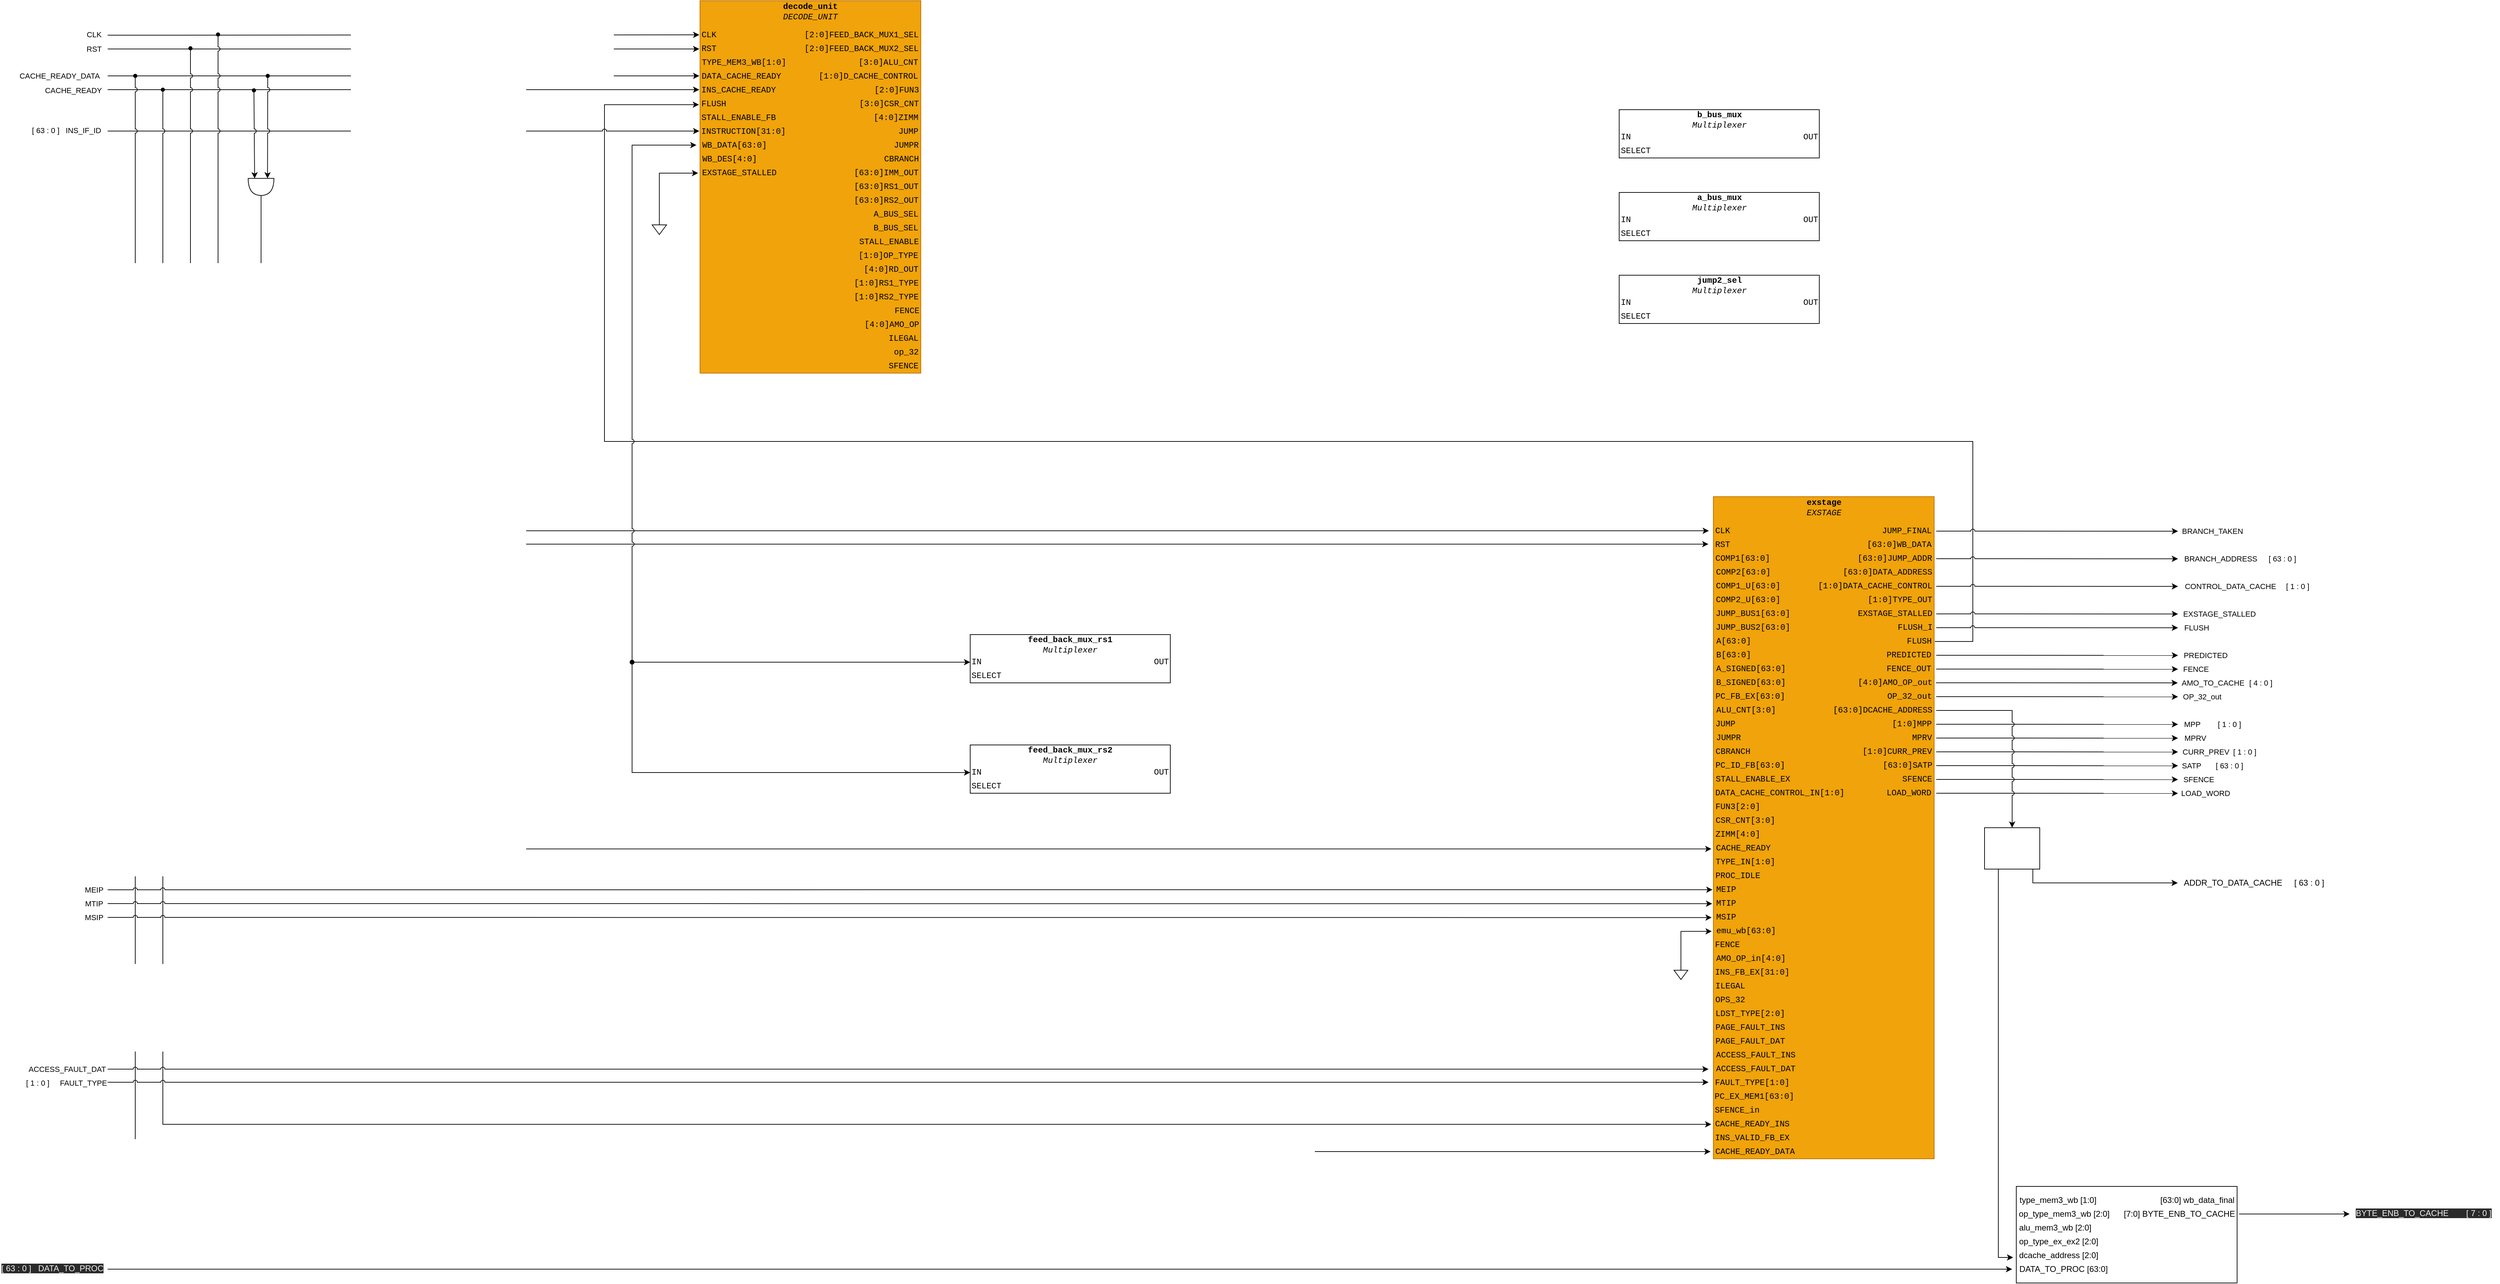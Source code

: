 <mxfile>
    <diagram id="qEECNRPm3MojXU5p8g2V" name="Pipeline">
        <mxGraphModel dx="367" dy="210" grid="1" gridSize="10" guides="1" tooltips="1" connect="1" arrows="1" fold="1" page="1" pageScale="1" pageWidth="10000" pageHeight="10000" math="0" shadow="0">
            <root>
                <mxCell id="0"/>
                <mxCell id="1" parent="0"/>
                <mxCell id="210" value="" style="group" parent="1" vertex="1" connectable="0">
                    <mxGeometry x="1411.43" y="81" width="337" height="540" as="geometry"/>
                </mxCell>
                <mxCell id="49" value="" style="whiteSpace=wrap;html=1;shadow=0;fillStyle=solid;fontFamily=Courier New;strokeColor=#BD7000;fillColor=#f0a30a;fontColor=#000000;" parent="210" vertex="1">
                    <mxGeometry x="7" width="320" height="540" as="geometry"/>
                </mxCell>
                <mxCell id="48" value="&lt;b&gt;decode_unit&lt;br&gt;&lt;/b&gt;&lt;i&gt;DECODE_UNIT&lt;/i&gt;&lt;b&gt;&lt;br&gt;&lt;/b&gt;" style="text;html=1;align=center;verticalAlign=middle;resizable=0;points=[];autosize=1;strokeColor=none;fillColor=none;fontFamily=Courier New;" parent="210" vertex="1">
                    <mxGeometry x="122" y="1" width="90" height="30" as="geometry"/>
                </mxCell>
                <mxCell id="50" value="CLK" style="text;html=1;align=center;verticalAlign=middle;resizable=0;points=[];autosize=1;strokeColor=none;fillColor=none;fontFamily=Courier New;" parent="210" vertex="1">
                    <mxGeometry y="40" width="40" height="20" as="geometry"/>
                </mxCell>
                <mxCell id="51" value="RST" style="text;html=1;align=center;verticalAlign=middle;resizable=0;points=[];autosize=1;strokeColor=none;fillColor=none;fontFamily=Courier New;" parent="210" vertex="1">
                    <mxGeometry y="60" width="40" height="20" as="geometry"/>
                </mxCell>
                <mxCell id="52" value="&lt;div style=&quot;text-align: justify&quot;&gt;&lt;span&gt;TYPE_MEM3_WB[1:0]&lt;/span&gt;&lt;/div&gt;" style="text;html=1;align=left;verticalAlign=middle;resizable=0;points=[];autosize=1;strokeColor=none;fillColor=none;fontFamily=Courier New;" parent="210" vertex="1">
                    <mxGeometry x="8" y="80" width="140" height="20" as="geometry"/>
                </mxCell>
                <mxCell id="53" value="DATA_CACHE_READY" style="text;html=1;align=center;verticalAlign=middle;resizable=0;points=[];autosize=1;strokeColor=none;fillColor=none;fontFamily=Courier New;" parent="210" vertex="1">
                    <mxGeometry x="2" y="100" width="130" height="20" as="geometry"/>
                </mxCell>
                <mxCell id="54" value="INS_CACHE_READY" style="text;html=1;align=center;verticalAlign=middle;resizable=0;points=[];autosize=1;strokeColor=none;fillColor=none;fontFamily=Courier New;" parent="210" vertex="1">
                    <mxGeometry x="3" y="120" width="120" height="20" as="geometry"/>
                </mxCell>
                <mxCell id="55" value="FLUSH" style="text;html=1;align=center;verticalAlign=middle;resizable=0;points=[];autosize=1;strokeColor=none;fillColor=none;fontFamily=Courier New;" parent="210" vertex="1">
                    <mxGeometry x="2" y="140" width="50" height="20" as="geometry"/>
                </mxCell>
                <mxCell id="56" value="STALL_ENABLE_FB" style="text;html=1;align=center;verticalAlign=middle;resizable=0;points=[];autosize=1;strokeColor=none;fillColor=none;fontFamily=Courier New;" parent="210" vertex="1">
                    <mxGeometry x="3" y="160" width="120" height="20" as="geometry"/>
                </mxCell>
                <mxCell id="57" value="INSTRUCTION[31:0]" style="text;html=1;align=center;verticalAlign=middle;resizable=0;points=[];autosize=1;strokeColor=none;fillColor=none;fontFamily=Courier New;" parent="210" vertex="1">
                    <mxGeometry y="180" width="140" height="20" as="geometry"/>
                </mxCell>
                <mxCell id="58" value="WB_DATA[63:0]" style="text;html=1;align=center;verticalAlign=middle;resizable=0;points=[];autosize=1;strokeColor=none;fillColor=none;fontFamily=Courier New;" parent="210" vertex="1">
                    <mxGeometry x="2" y="200" width="110" height="20" as="geometry"/>
                </mxCell>
                <mxCell id="59" value="WB_DES[4:0]" style="text;html=1;align=center;verticalAlign=middle;resizable=0;points=[];autosize=1;strokeColor=none;fillColor=none;fontFamily=Courier New;" parent="210" vertex="1">
                    <mxGeometry x="5" y="220" width="90" height="20" as="geometry"/>
                </mxCell>
                <mxCell id="60" value="EXSTAGE_STALLED" style="text;html=1;align=center;verticalAlign=middle;resizable=0;points=[];autosize=1;strokeColor=none;fillColor=none;fontFamily=Courier New;" parent="210" vertex="1">
                    <mxGeometry x="4" y="240" width="120" height="20" as="geometry"/>
                </mxCell>
                <mxCell id="63" value="[2:0]FEED_BACK_MUX1_SEL" style="text;html=1;align=center;verticalAlign=middle;resizable=0;points=[];autosize=1;strokeColor=none;fillColor=none;fontFamily=Courier New;" parent="210" vertex="1">
                    <mxGeometry x="151" y="40" width="180" height="20" as="geometry"/>
                </mxCell>
                <mxCell id="64" value="[2:0]FEED_BACK_MUX2_SEL" style="text;html=1;align=center;verticalAlign=middle;resizable=0;points=[];autosize=1;strokeColor=none;fillColor=none;fontFamily=Courier New;" parent="210" vertex="1">
                    <mxGeometry x="151" y="60" width="180" height="20" as="geometry"/>
                </mxCell>
                <mxCell id="65" value="&lt;div style=&quot;text-align: justify&quot;&gt;[3:0]&lt;span&gt;ALU_CNT&lt;/span&gt;&lt;/div&gt;" style="text;html=1;align=center;verticalAlign=middle;resizable=0;points=[];autosize=1;strokeColor=none;fillColor=none;fontFamily=Courier New;" parent="210" vertex="1">
                    <mxGeometry x="230" y="80" width="100" height="20" as="geometry"/>
                </mxCell>
                <mxCell id="66" value="[1:0]D_CACHE_CONTROL" style="text;html=1;align=center;verticalAlign=middle;resizable=0;points=[];autosize=1;strokeColor=none;fillColor=none;fontFamily=Courier New;" parent="210" vertex="1">
                    <mxGeometry x="171" y="100" width="160" height="20" as="geometry"/>
                </mxCell>
                <mxCell id="67" value="[2:0]FUN3" style="text;html=1;align=center;verticalAlign=middle;resizable=0;points=[];autosize=1;strokeColor=none;fillColor=none;fontFamily=Courier New;" parent="210" vertex="1">
                    <mxGeometry x="252" y="120" width="80" height="20" as="geometry"/>
                </mxCell>
                <mxCell id="68" value="[3:0]CSR_CNT" style="text;html=1;align=center;verticalAlign=middle;resizable=0;points=[];autosize=1;strokeColor=none;fillColor=none;fontFamily=Courier New;" parent="210" vertex="1">
                    <mxGeometry x="231" y="140" width="100" height="20" as="geometry"/>
                </mxCell>
                <mxCell id="69" value="[4:0]ZIMM" style="text;html=1;align=center;verticalAlign=middle;resizable=0;points=[];autosize=1;strokeColor=none;fillColor=none;fontFamily=Courier New;" parent="210" vertex="1">
                    <mxGeometry x="251" y="160" width="80" height="20" as="geometry"/>
                </mxCell>
                <mxCell id="70" value="JUMP" style="text;html=1;align=center;verticalAlign=middle;resizable=0;points=[];autosize=1;strokeColor=none;fillColor=none;fontFamily=Courier New;" parent="210" vertex="1">
                    <mxGeometry x="289" y="180" width="40" height="20" as="geometry"/>
                </mxCell>
                <mxCell id="71" value="JUMPR" style="text;html=1;align=center;verticalAlign=middle;resizable=0;points=[];autosize=1;strokeColor=none;fillColor=none;fontFamily=Courier New;" parent="210" vertex="1">
                    <mxGeometry x="281" y="200" width="50" height="20" as="geometry"/>
                </mxCell>
                <mxCell id="72" value="CBRANCH" style="text;html=1;align=center;verticalAlign=middle;resizable=0;points=[];autosize=1;strokeColor=none;fillColor=none;fontFamily=Courier New;" parent="210" vertex="1">
                    <mxGeometry x="264" y="220" width="70" height="20" as="geometry"/>
                </mxCell>
                <mxCell id="73" value="[63:0]IMM_OUT" style="text;html=1;align=center;verticalAlign=middle;resizable=0;points=[];autosize=1;strokeColor=none;fillColor=none;fontFamily=Courier New;" parent="210" vertex="1">
                    <mxGeometry x="222" y="240" width="110" height="20" as="geometry"/>
                </mxCell>
                <mxCell id="74" value="[63:0]RS1_OUT" style="text;html=1;align=center;verticalAlign=middle;resizable=0;points=[];autosize=1;strokeColor=none;fillColor=none;fontFamily=Courier New;" parent="210" vertex="1">
                    <mxGeometry x="222" y="260" width="110" height="20" as="geometry"/>
                </mxCell>
                <mxCell id="75" value="[63:0]RS2_OUT" style="text;html=1;align=center;verticalAlign=middle;resizable=0;points=[];autosize=1;strokeColor=none;fillColor=none;fontFamily=Courier New;" parent="210" vertex="1">
                    <mxGeometry x="222" y="280" width="110" height="20" as="geometry"/>
                </mxCell>
                <mxCell id="76" value="SFENCE" style="text;html=1;align=center;verticalAlign=middle;resizable=0;points=[];autosize=1;strokeColor=none;fillColor=none;fontFamily=Courier New;" parent="210" vertex="1">
                    <mxGeometry x="272" y="520" width="60" height="20" as="geometry"/>
                </mxCell>
                <mxCell id="77" value="op_32" style="text;html=1;align=center;verticalAlign=middle;resizable=0;points=[];autosize=1;strokeColor=none;fillColor=none;fontFamily=Courier New;" parent="210" vertex="1">
                    <mxGeometry x="281" y="500" width="50" height="20" as="geometry"/>
                </mxCell>
                <mxCell id="78" value="ILEGAL" style="text;html=1;align=center;verticalAlign=middle;resizable=0;points=[];autosize=1;strokeColor=none;fillColor=none;fontFamily=Courier New;" parent="210" vertex="1">
                    <mxGeometry x="272" y="480" width="60" height="20" as="geometry"/>
                </mxCell>
                <mxCell id="79" value="[4:0]AMO_OP" style="text;html=1;align=center;verticalAlign=middle;resizable=0;points=[];autosize=1;strokeColor=none;fillColor=none;fontFamily=Courier New;" parent="210" vertex="1">
                    <mxGeometry x="240" y="460" width="90" height="20" as="geometry"/>
                </mxCell>
                <mxCell id="80" value="FENCE" style="text;html=1;align=center;verticalAlign=middle;resizable=0;points=[];autosize=1;strokeColor=none;fillColor=none;fontFamily=Courier New;" parent="210" vertex="1">
                    <mxGeometry x="282" y="440" width="50" height="20" as="geometry"/>
                </mxCell>
                <mxCell id="81" value="[1:0]RS2_TYPE" style="text;html=1;align=center;verticalAlign=middle;resizable=0;points=[];autosize=1;strokeColor=none;fillColor=none;fontFamily=Courier New;" parent="210" vertex="1">
                    <mxGeometry x="222" y="420" width="110" height="20" as="geometry"/>
                </mxCell>
                <mxCell id="82" value="[1:0]RS1_TYPE" style="text;html=1;align=center;verticalAlign=middle;resizable=0;points=[];autosize=1;strokeColor=none;fillColor=none;fontFamily=Courier New;" parent="210" vertex="1">
                    <mxGeometry x="222" y="400" width="110" height="20" as="geometry"/>
                </mxCell>
                <mxCell id="83" value="[4:0]RD_OUT" style="text;html=1;align=center;verticalAlign=middle;resizable=0;points=[];autosize=1;strokeColor=none;fillColor=none;fontFamily=Courier New;" parent="210" vertex="1">
                    <mxGeometry x="239" y="380" width="90" height="20" as="geometry"/>
                </mxCell>
                <mxCell id="84" value="[1:0]OP_TYPE" style="text;html=1;align=center;verticalAlign=middle;resizable=0;points=[];autosize=1;strokeColor=none;fillColor=none;fontFamily=Courier New;" parent="210" vertex="1">
                    <mxGeometry x="230" y="360" width="100" height="20" as="geometry"/>
                </mxCell>
                <mxCell id="85" value="STALL_ENABLE" style="text;html=1;align=center;verticalAlign=middle;resizable=0;points=[];autosize=1;strokeColor=none;fillColor=none;fontFamily=Courier New;" parent="210" vertex="1">
                    <mxGeometry x="231" y="340" width="100" height="20" as="geometry"/>
                </mxCell>
                <mxCell id="86" value="&lt;div style=&quot;text-align: justify&quot;&gt;B_BUS_SEL&lt;br&gt;&lt;/div&gt;" style="text;html=1;align=left;verticalAlign=middle;resizable=0;points=[];autosize=1;strokeColor=none;fillColor=none;fontFamily=Courier New;" parent="210" vertex="1">
                    <mxGeometry x="257" y="320" width="80" height="20" as="geometry"/>
                </mxCell>
                <mxCell id="87" value="A_BUS_SEL" style="text;html=1;align=center;verticalAlign=middle;resizable=0;points=[];autosize=1;strokeColor=none;fillColor=none;fontFamily=Courier New;" parent="210" vertex="1">
                    <mxGeometry x="251" y="300" width="80" height="20" as="geometry"/>
                </mxCell>
                <mxCell id="211" value="" style="group" parent="1" vertex="1" connectable="0">
                    <mxGeometry x="2880" y="800" width="334" height="960" as="geometry"/>
                </mxCell>
                <mxCell id="90" value="" style="whiteSpace=wrap;html=1;shadow=0;fillStyle=solid;fontFamily=Courier New;strokeColor=#BD7000;fillColor=#f0a30a;fontColor=#000000;" parent="211" vertex="1">
                    <mxGeometry x="7" width="320" height="960" as="geometry"/>
                </mxCell>
                <mxCell id="91" value="&lt;b&gt;exstage&lt;br&gt;&lt;/b&gt;&lt;i&gt;EXSTAGE&lt;/i&gt;" style="text;html=1;align=center;verticalAlign=middle;resizable=0;points=[];autosize=1;strokeColor=none;fillColor=none;fontFamily=Courier New;" parent="211" vertex="1">
                    <mxGeometry x="132" y="1" width="70" height="30" as="geometry"/>
                </mxCell>
                <mxCell id="92" value="CLK" style="text;html=1;align=center;verticalAlign=middle;resizable=0;points=[];autosize=1;strokeColor=none;fillColor=none;fontFamily=Courier New;" parent="211" vertex="1">
                    <mxGeometry y="40" width="40" height="20" as="geometry"/>
                </mxCell>
                <mxCell id="93" value="RST" style="text;html=1;align=center;verticalAlign=middle;resizable=0;points=[];autosize=1;strokeColor=none;fillColor=none;fontFamily=Courier New;" parent="211" vertex="1">
                    <mxGeometry y="60" width="40" height="20" as="geometry"/>
                </mxCell>
                <mxCell id="94" value="&lt;div style=&quot;text-align: justify&quot;&gt;&lt;span&gt;COMP1[63:0]&lt;/span&gt;&lt;/div&gt;" style="text;html=1;align=left;verticalAlign=middle;resizable=0;points=[];autosize=1;strokeColor=none;fillColor=none;fontFamily=Courier New;" parent="211" vertex="1">
                    <mxGeometry x="8" y="80" width="90" height="20" as="geometry"/>
                </mxCell>
                <mxCell id="95" value="&lt;span style=&quot;text-align: justify&quot;&gt;COMP2[63:0]&lt;/span&gt;" style="text;html=1;align=center;verticalAlign=middle;resizable=0;points=[];autosize=1;strokeColor=none;fillColor=none;fontFamily=Courier New;" parent="211" vertex="1">
                    <mxGeometry x="5" y="100" width="90" height="20" as="geometry"/>
                </mxCell>
                <mxCell id="96" value="&lt;span style=&quot;text-align: justify&quot;&gt;COMP1_U[63:0]&lt;/span&gt;" style="text;html=1;align=center;verticalAlign=middle;resizable=0;points=[];autosize=1;strokeColor=none;fillColor=none;fontFamily=Courier New;" parent="211" vertex="1">
                    <mxGeometry x="2" y="120" width="110" height="20" as="geometry"/>
                </mxCell>
                <mxCell id="97" value="&lt;span style=&quot;text-align: justify&quot;&gt;COMP2_U[63:0]&lt;/span&gt;" style="text;html=1;align=center;verticalAlign=middle;resizable=0;points=[];autosize=1;strokeColor=none;fillColor=none;fontFamily=Courier New;" parent="211" vertex="1">
                    <mxGeometry x="2" y="140" width="110" height="20" as="geometry"/>
                </mxCell>
                <mxCell id="98" value="&lt;span style=&quot;text-align: justify&quot;&gt;JUMP_BUS1[63:0]&lt;/span&gt;" style="text;html=1;align=center;verticalAlign=middle;resizable=0;points=[];autosize=1;strokeColor=none;fillColor=none;fontFamily=Courier New;" parent="211" vertex="1">
                    <mxGeometry x="4" y="160" width="120" height="20" as="geometry"/>
                </mxCell>
                <mxCell id="99" value="&lt;span style=&quot;text-align: justify&quot;&gt;JUMP_BUS2[63:0]&lt;/span&gt;" style="text;html=1;align=center;verticalAlign=middle;resizable=0;points=[];autosize=1;strokeColor=none;fillColor=none;fontFamily=Courier New;" parent="211" vertex="1">
                    <mxGeometry x="4" y="180" width="120" height="20" as="geometry"/>
                </mxCell>
                <mxCell id="100" value="&lt;span style=&quot;text-align: justify&quot;&gt;A[63:0]&lt;/span&gt;" style="text;html=1;align=center;verticalAlign=middle;resizable=0;points=[];autosize=1;strokeColor=none;fillColor=none;fontFamily=Courier New;" parent="211" vertex="1">
                    <mxGeometry x="1" y="200" width="70" height="20" as="geometry"/>
                </mxCell>
                <mxCell id="101" value="&lt;span style=&quot;text-align: justify&quot;&gt;B[63:0]&lt;/span&gt;" style="text;html=1;align=center;verticalAlign=middle;resizable=0;points=[];autosize=1;strokeColor=none;fillColor=none;fontFamily=Courier New;" parent="211" vertex="1">
                    <mxGeometry x="1" y="220" width="70" height="20" as="geometry"/>
                </mxCell>
                <mxCell id="102" value="&lt;span style=&quot;text-align: justify&quot;&gt;A_SIGNED[63:0]&lt;/span&gt;" style="text;html=1;align=center;verticalAlign=middle;resizable=0;points=[];autosize=1;strokeColor=none;fillColor=none;fontFamily=Courier New;" parent="211" vertex="1">
                    <mxGeometry x="1" y="240" width="120" height="20" as="geometry"/>
                </mxCell>
                <mxCell id="103" value="JUMP_FINAL" style="text;html=1;align=center;verticalAlign=middle;resizable=0;points=[];autosize=1;strokeColor=none;fillColor=none;fontFamily=Courier New;" parent="211" vertex="1">
                    <mxGeometry x="242" y="40" width="90" height="20" as="geometry"/>
                </mxCell>
                <mxCell id="104" value="[63:0]WB_DATA" style="text;html=1;align=center;verticalAlign=middle;resizable=0;points=[];autosize=1;strokeColor=none;fillColor=none;fontFamily=Courier New;" parent="211" vertex="1">
                    <mxGeometry x="221" y="60" width="110" height="20" as="geometry"/>
                </mxCell>
                <mxCell id="105" value="&lt;span style=&quot;text-align: justify&quot;&gt;[63:0]&lt;/span&gt;&lt;span style=&quot;text-align: justify&quot;&gt;JUMP_ADDR&lt;/span&gt;&lt;span style=&quot;text-align: justify&quot;&gt;&lt;br&gt;&lt;/span&gt;" style="text;html=1;align=left;verticalAlign=middle;resizable=0;points=[];autosize=1;strokeColor=none;fillColor=none;fontFamily=Courier New;" parent="211" vertex="1">
                    <mxGeometry x="214" y="80" width="120" height="20" as="geometry"/>
                </mxCell>
                <mxCell id="106" value="[63:0]DATA_ADDRESS" style="text;html=1;align=center;verticalAlign=middle;resizable=0;points=[];autosize=1;strokeColor=none;fillColor=none;fontFamily=Courier New;" parent="211" vertex="1">
                    <mxGeometry x="184" y="100" width="150" height="20" as="geometry"/>
                </mxCell>
                <mxCell id="107" value="[1:0]DATA_CACHE_CONTROL" style="text;html=1;align=center;verticalAlign=middle;resizable=0;points=[];autosize=1;strokeColor=none;fillColor=none;fontFamily=Courier New;" parent="211" vertex="1">
                    <mxGeometry x="151" y="120" width="180" height="20" as="geometry"/>
                </mxCell>
                <mxCell id="108" value="[1:0]TYPE_OUT" style="text;html=1;align=center;verticalAlign=middle;resizable=0;points=[];autosize=1;strokeColor=none;fillColor=none;fontFamily=Courier New;" parent="211" vertex="1">
                    <mxGeometry x="222" y="140" width="110" height="20" as="geometry"/>
                </mxCell>
                <mxCell id="109" value="EXSTAGE_STALLED" style="text;html=1;align=center;verticalAlign=middle;resizable=0;points=[];autosize=1;strokeColor=none;fillColor=none;fontFamily=Courier New;" parent="211" vertex="1">
                    <mxGeometry x="210" y="160" width="120" height="20" as="geometry"/>
                </mxCell>
                <mxCell id="110" value="FLUSH_I" style="text;html=1;align=center;verticalAlign=middle;resizable=0;points=[];autosize=1;strokeColor=none;fillColor=none;fontFamily=Courier New;" parent="211" vertex="1">
                    <mxGeometry x="264" y="180" width="70" height="20" as="geometry"/>
                </mxCell>
                <mxCell id="111" value="FLUSH" style="text;html=1;align=center;verticalAlign=middle;resizable=0;points=[];autosize=1;strokeColor=none;fillColor=none;fontFamily=Courier New;" parent="211" vertex="1">
                    <mxGeometry x="280" y="200" width="50" height="20" as="geometry"/>
                </mxCell>
                <mxCell id="112" value="PREDICTED" style="text;html=1;align=center;verticalAlign=middle;resizable=0;points=[];autosize=1;strokeColor=none;fillColor=none;fontFamily=Courier New;" parent="211" vertex="1">
                    <mxGeometry x="250" y="220" width="80" height="20" as="geometry"/>
                </mxCell>
                <mxCell id="113" value="FENCE_OUT" style="text;html=1;align=center;verticalAlign=middle;resizable=0;points=[];autosize=1;strokeColor=none;fillColor=none;fontFamily=Courier New;" parent="211" vertex="1">
                    <mxGeometry x="250" y="240" width="80" height="20" as="geometry"/>
                </mxCell>
                <mxCell id="114" value="[4:0]AMO_OP_out" style="text;html=1;align=center;verticalAlign=middle;resizable=0;points=[];autosize=1;strokeColor=none;fillColor=none;fontFamily=Courier New;" parent="211" vertex="1">
                    <mxGeometry x="210" y="260" width="120" height="20" as="geometry"/>
                </mxCell>
                <mxCell id="115" value="OP_32_out" style="text;html=1;align=center;verticalAlign=middle;resizable=0;points=[];autosize=1;strokeColor=none;fillColor=none;fontFamily=Courier New;" parent="211" vertex="1">
                    <mxGeometry x="251" y="280" width="80" height="20" as="geometry"/>
                </mxCell>
                <mxCell id="121" value="LOAD_WORD" style="text;html=1;align=center;verticalAlign=middle;resizable=0;points=[];autosize=1;strokeColor=none;fillColor=none;fontFamily=Courier New;" parent="211" vertex="1">
                    <mxGeometry x="250" y="420" width="80" height="20" as="geometry"/>
                </mxCell>
                <mxCell id="122" value="SFENCE" style="text;html=1;align=center;verticalAlign=middle;resizable=0;points=[];autosize=1;strokeColor=none;fillColor=none;fontFamily=Courier New;" parent="211" vertex="1">
                    <mxGeometry x="272" y="400" width="60" height="20" as="geometry"/>
                </mxCell>
                <mxCell id="123" value="[63:0]SATP" style="text;html=1;align=center;verticalAlign=middle;resizable=0;points=[];autosize=1;strokeColor=none;fillColor=none;fontFamily=Courier New;" parent="211" vertex="1">
                    <mxGeometry x="243" y="380" width="90" height="20" as="geometry"/>
                </mxCell>
                <mxCell id="124" value="[1:0]CURR_PREV" style="text;html=1;align=center;verticalAlign=middle;resizable=0;points=[];autosize=1;strokeColor=none;fillColor=none;fontFamily=Courier New;" parent="211" vertex="1">
                    <mxGeometry x="213" y="360" width="120" height="20" as="geometry"/>
                </mxCell>
                <mxCell id="125" value="MPRV" style="text;html=1;align=center;verticalAlign=middle;resizable=0;points=[];autosize=1;strokeColor=none;fillColor=none;fontFamily=Courier New;" parent="211" vertex="1">
                    <mxGeometry x="289" y="340" width="40" height="20" as="geometry"/>
                </mxCell>
                <mxCell id="126" value="&lt;div style=&quot;text-align: justify&quot;&gt;[1:0]MPP&lt;br&gt;&lt;/div&gt;" style="text;html=1;align=left;verticalAlign=middle;resizable=0;points=[];autosize=1;strokeColor=none;fillColor=none;fontFamily=Courier New;" parent="211" vertex="1">
                    <mxGeometry x="264" y="320" width="70" height="20" as="geometry"/>
                </mxCell>
                <mxCell id="127" value="[63:0]DCACHE_ADDRESS" style="text;html=1;align=center;verticalAlign=middle;resizable=0;points=[];autosize=1;strokeColor=none;fillColor=none;fontFamily=Courier New;" parent="211" vertex="1">
                    <mxGeometry x="172" y="300" width="160" height="20" as="geometry"/>
                </mxCell>
                <mxCell id="128" value="&lt;span style=&quot;text-align: justify&quot;&gt;B_SIGNED[63:0]&lt;/span&gt;" style="text;html=1;align=center;verticalAlign=middle;resizable=0;points=[];autosize=1;strokeColor=none;fillColor=none;fontFamily=Courier New;" parent="211" vertex="1">
                    <mxGeometry x="1" y="260" width="120" height="20" as="geometry"/>
                </mxCell>
                <mxCell id="129" value="&lt;span style=&quot;text-align: justify&quot;&gt;PC_FB_EX[63:0]&lt;/span&gt;" style="text;html=1;align=center;verticalAlign=middle;resizable=0;points=[];autosize=1;strokeColor=none;fillColor=none;fontFamily=Courier New;" parent="211" vertex="1">
                    <mxGeometry y="280" width="120" height="20" as="geometry"/>
                </mxCell>
                <mxCell id="130" value="ALU_CNT[3:0]" style="text;html=1;align=center;verticalAlign=middle;resizable=0;points=[];autosize=1;strokeColor=none;fillColor=none;fontFamily=Courier New;" parent="211" vertex="1">
                    <mxGeometry x="4" y="300" width="100" height="20" as="geometry"/>
                </mxCell>
                <mxCell id="131" value="JUMP" style="text;html=1;align=center;verticalAlign=middle;resizable=0;points=[];autosize=1;strokeColor=none;fillColor=none;fontFamily=Courier New;" parent="211" vertex="1">
                    <mxGeometry x="4" y="320" width="40" height="20" as="geometry"/>
                </mxCell>
                <mxCell id="132" value="&lt;div style=&quot;text-align: justify&quot;&gt;JUMPR&lt;br&gt;&lt;/div&gt;" style="text;html=1;align=left;verticalAlign=middle;resizable=0;points=[];autosize=1;strokeColor=none;fillColor=none;fontFamily=Courier New;" parent="211" vertex="1">
                    <mxGeometry x="9" y="340" width="50" height="20" as="geometry"/>
                </mxCell>
                <mxCell id="133" value="&lt;div style=&quot;text-align: justify&quot;&gt;&lt;span&gt;CBRANCH&lt;/span&gt;&lt;/div&gt;" style="text;html=1;align=center;verticalAlign=middle;resizable=0;points=[];autosize=1;strokeColor=none;fillColor=none;fontFamily=Courier New;" parent="211" vertex="1">
                    <mxGeometry y="360" width="70" height="20" as="geometry"/>
                </mxCell>
                <mxCell id="134" value="&lt;span style=&quot;text-align: justify&quot;&gt;PC_ID_FB[63:0]&lt;/span&gt;" style="text;html=1;align=center;verticalAlign=middle;resizable=0;points=[];autosize=1;strokeColor=none;fillColor=none;fontFamily=Courier New;" parent="211" vertex="1">
                    <mxGeometry y="380" width="120" height="20" as="geometry"/>
                </mxCell>
                <mxCell id="135" value="&lt;div style=&quot;text-align: justify&quot;&gt;&lt;span&gt;STALL_ENABLE_EX&lt;/span&gt;&lt;/div&gt;" style="text;html=1;align=center;verticalAlign=middle;resizable=0;points=[];autosize=1;strokeColor=none;fillColor=none;fontFamily=Courier New;" parent="211" vertex="1">
                    <mxGeometry x="4" y="400" width="120" height="20" as="geometry"/>
                </mxCell>
                <mxCell id="136" value="&lt;div style=&quot;text-align: justify&quot;&gt;&lt;span&gt;DATA_CACHE_CONTROL_IN[1:0]&lt;/span&gt;&lt;/div&gt;" style="text;html=1;align=center;verticalAlign=middle;resizable=0;points=[];autosize=1;strokeColor=none;fillColor=none;fontFamily=Courier New;" parent="211" vertex="1">
                    <mxGeometry x="3" y="420" width="200" height="20" as="geometry"/>
                </mxCell>
                <mxCell id="137" value="&lt;div style=&quot;text-align: justify&quot;&gt;&lt;span&gt;FUN3[2:0]&lt;/span&gt;&lt;/div&gt;" style="text;html=1;align=center;verticalAlign=middle;resizable=0;points=[];autosize=1;strokeColor=none;fillColor=none;fontFamily=Courier New;" parent="211" vertex="1">
                    <mxGeometry x="2" y="440" width="80" height="20" as="geometry"/>
                </mxCell>
                <mxCell id="138" value="&lt;div style=&quot;text-align: justify&quot;&gt;&lt;span&gt;CSR_CNT[3:0]&lt;/span&gt;&lt;/div&gt;" style="text;html=1;align=center;verticalAlign=middle;resizable=0;points=[];autosize=1;strokeColor=none;fillColor=none;fontFamily=Courier New;" parent="211" vertex="1">
                    <mxGeometry x="3" y="460" width="100" height="20" as="geometry"/>
                </mxCell>
                <mxCell id="139" value="&lt;span style=&quot;text-align: justify&quot;&gt;ZIMM[4:0]&lt;/span&gt;" style="text;html=1;align=center;verticalAlign=middle;resizable=0;points=[];autosize=1;strokeColor=none;fillColor=none;fontFamily=Courier New;" parent="211" vertex="1">
                    <mxGeometry x="2" y="480" width="80" height="20" as="geometry"/>
                </mxCell>
                <mxCell id="140" value="&lt;div style=&quot;text-align: justify&quot;&gt;&lt;span&gt;CACHE_READY&lt;/span&gt;&lt;/div&gt;" style="text;html=1;align=center;verticalAlign=middle;resizable=0;points=[];autosize=1;strokeColor=none;fillColor=none;fontFamily=Courier New;" parent="211" vertex="1">
                    <mxGeometry x="5" y="500" width="90" height="20" as="geometry"/>
                </mxCell>
                <mxCell id="141" value="&lt;div style=&quot;text-align: justify&quot;&gt;&lt;span&gt;TYPE_IN[1:0]&lt;/span&gt;&lt;/div&gt;" style="text;html=1;align=center;verticalAlign=middle;resizable=0;points=[];autosize=1;strokeColor=none;fillColor=none;fontFamily=Courier New;" parent="211" vertex="1">
                    <mxGeometry x="3" y="520" width="100" height="20" as="geometry"/>
                </mxCell>
                <mxCell id="142" value="&lt;div style=&quot;text-align: justify&quot;&gt;&lt;span&gt;PROC_IDLE&lt;/span&gt;&lt;/div&gt;" style="text;html=1;align=center;verticalAlign=middle;resizable=0;points=[];autosize=1;strokeColor=none;fillColor=none;fontFamily=Courier New;" parent="211" vertex="1">
                    <mxGeometry x="2" y="540" width="80" height="20" as="geometry"/>
                </mxCell>
                <mxCell id="143" value="&lt;div style=&quot;text-align: justify&quot;&gt;&lt;span&gt;MEIP&lt;/span&gt;&lt;/div&gt;" style="text;html=1;align=center;verticalAlign=middle;resizable=0;points=[];autosize=1;strokeColor=none;fillColor=none;fontFamily=Courier New;" parent="211" vertex="1">
                    <mxGeometry x="5" y="560" width="40" height="20" as="geometry"/>
                </mxCell>
                <mxCell id="144" value="&lt;div style=&quot;text-align: justify&quot;&gt;&lt;span&gt;MTIP&lt;/span&gt;&lt;/div&gt;" style="text;html=1;align=center;verticalAlign=middle;resizable=0;points=[];autosize=1;strokeColor=none;fillColor=none;fontFamily=Courier New;" parent="211" vertex="1">
                    <mxGeometry x="5" y="580" width="40" height="20" as="geometry"/>
                </mxCell>
                <mxCell id="145" value="&lt;div style=&quot;text-align: justify&quot;&gt;&lt;span&gt;MSIP&lt;/span&gt;&lt;/div&gt;" style="text;html=1;align=center;verticalAlign=middle;resizable=0;points=[];autosize=1;strokeColor=none;fillColor=none;fontFamily=Courier New;" parent="211" vertex="1">
                    <mxGeometry x="5" y="600" width="40" height="20" as="geometry"/>
                </mxCell>
                <mxCell id="146" value="&lt;div style=&quot;text-align: justify&quot;&gt;&lt;span&gt;emu_wb[63:0]&lt;/span&gt;&lt;/div&gt;" style="text;html=1;align=center;verticalAlign=middle;resizable=0;points=[];autosize=1;strokeColor=none;fillColor=none;fontFamily=Courier New;" parent="211" vertex="1">
                    <mxGeometry x="4" y="620" width="100" height="20" as="geometry"/>
                </mxCell>
                <mxCell id="147" value="&lt;div style=&quot;text-align: justify&quot;&gt;&lt;span&gt;FENCE&lt;/span&gt;&lt;/div&gt;" style="text;html=1;align=center;verticalAlign=middle;resizable=0;points=[];autosize=1;strokeColor=none;fillColor=none;fontFamily=Courier New;" parent="211" vertex="1">
                    <mxGeometry x="2" y="640" width="50" height="20" as="geometry"/>
                </mxCell>
                <mxCell id="148" value="AMO_OP_in[4:0]" style="text;html=1;align=center;verticalAlign=middle;resizable=0;points=[];autosize=1;strokeColor=none;fillColor=none;fontFamily=Courier New;" parent="211" vertex="1">
                    <mxGeometry x="1" y="660" width="120" height="20" as="geometry"/>
                </mxCell>
                <mxCell id="149" value="INS_FB_EX[31:0]" style="text;html=1;align=center;verticalAlign=middle;resizable=0;points=[];autosize=1;strokeColor=none;fillColor=none;fontFamily=Courier New;" parent="211" vertex="1">
                    <mxGeometry x="3" y="680" width="120" height="20" as="geometry"/>
                </mxCell>
                <mxCell id="150" value="&lt;div style=&quot;text-align: justify&quot;&gt;ILEGAL&lt;br&gt;&lt;/div&gt;" style="text;html=1;align=left;verticalAlign=middle;resizable=0;points=[];autosize=1;strokeColor=none;fillColor=none;fontFamily=Courier New;" parent="211" vertex="1">
                    <mxGeometry x="8" y="700" width="60" height="20" as="geometry"/>
                </mxCell>
                <mxCell id="151" value="&lt;div style=&quot;text-align: justify&quot;&gt;OPS_32&lt;br&gt;&lt;/div&gt;" style="text;html=1;align=center;verticalAlign=middle;resizable=0;points=[];autosize=1;strokeColor=none;fillColor=none;fontFamily=Courier New;" parent="211" vertex="1">
                    <mxGeometry x="1" y="720" width="60" height="20" as="geometry"/>
                </mxCell>
                <mxCell id="152" value="&lt;div style=&quot;text-align: justify&quot;&gt;&lt;span&gt;LDST_TYPE[2:0]&lt;/span&gt;&lt;/div&gt;" style="text;html=1;align=center;verticalAlign=middle;resizable=0;points=[];autosize=1;strokeColor=none;fillColor=none;fontFamily=Courier New;" parent="211" vertex="1">
                    <mxGeometry y="740" width="120" height="20" as="geometry"/>
                </mxCell>
                <mxCell id="153" value="&lt;div style=&quot;text-align: justify&quot;&gt;PAGE_FAULT_INS&lt;br&gt;&lt;/div&gt;" style="text;html=1;align=center;verticalAlign=middle;resizable=0;points=[];autosize=1;strokeColor=none;fillColor=none;fontFamily=Courier New;" parent="211" vertex="1">
                    <mxGeometry y="760" width="120" height="20" as="geometry"/>
                </mxCell>
                <mxCell id="154" value="&lt;div style=&quot;text-align: justify&quot;&gt;PAGE_FAULT_DAT&lt;br&gt;&lt;/div&gt;" style="text;html=1;align=center;verticalAlign=middle;resizable=0;points=[];autosize=1;strokeColor=none;fillColor=none;fontFamily=Courier New;" parent="211" vertex="1">
                    <mxGeometry y="780" width="120" height="20" as="geometry"/>
                </mxCell>
                <mxCell id="155" value="&lt;div style=&quot;text-align: justify&quot;&gt;ACCESS_FAULT_INS&lt;br&gt;&lt;/div&gt;" style="text;html=1;align=center;verticalAlign=middle;resizable=0;points=[];autosize=1;strokeColor=none;fillColor=none;fontFamily=Courier New;" parent="211" vertex="1">
                    <mxGeometry x="3" y="800" width="130" height="20" as="geometry"/>
                </mxCell>
                <mxCell id="156" value="&lt;div style=&quot;text-align: justify&quot;&gt;ACCESS_FAULT_DAT&lt;br&gt;&lt;/div&gt;" style="text;html=1;align=center;verticalAlign=middle;resizable=0;points=[];autosize=1;strokeColor=none;fillColor=none;fontFamily=Courier New;" parent="211" vertex="1">
                    <mxGeometry x="3" y="820" width="130" height="20" as="geometry"/>
                </mxCell>
                <mxCell id="157" value="&lt;div style=&quot;text-align: justify&quot;&gt;&lt;span&gt;FAULT_TYPE[1:0]&lt;/span&gt;&lt;/div&gt;" style="text;html=1;align=center;verticalAlign=middle;resizable=0;points=[];autosize=1;strokeColor=none;fillColor=none;fontFamily=Courier New;" parent="211" vertex="1">
                    <mxGeometry x="3" y="840" width="120" height="20" as="geometry"/>
                </mxCell>
                <mxCell id="158" value="&lt;div style=&quot;text-align: justify&quot;&gt;PC_EX_MEM1[63:0]&lt;br&gt;&lt;/div&gt;" style="text;html=1;align=center;verticalAlign=middle;resizable=0;points=[];autosize=1;strokeColor=none;fillColor=none;fontFamily=Courier New;" parent="211" vertex="1">
                    <mxGeometry x="1" y="860" width="130" height="20" as="geometry"/>
                </mxCell>
                <mxCell id="159" value="&lt;div style=&quot;text-align: justify&quot;&gt;SFENCE_in&lt;br&gt;&lt;/div&gt;" style="text;html=1;align=center;verticalAlign=middle;resizable=0;points=[];autosize=1;strokeColor=none;fillColor=none;fontFamily=Courier New;" parent="211" vertex="1">
                    <mxGeometry x="1" y="880" width="80" height="20" as="geometry"/>
                </mxCell>
                <mxCell id="160" value="&lt;div style=&quot;text-align: justify&quot;&gt;CACHE_READY_INS&lt;br&gt;&lt;/div&gt;" style="text;html=1;align=center;verticalAlign=middle;resizable=0;points=[];autosize=1;strokeColor=none;fillColor=none;fontFamily=Courier New;" parent="211" vertex="1">
                    <mxGeometry x="3" y="900" width="120" height="20" as="geometry"/>
                </mxCell>
                <mxCell id="161" value="&lt;div style=&quot;text-align: justify&quot;&gt;INS_VALID_FB_EX&lt;br&gt;&lt;/div&gt;" style="text;html=1;align=center;verticalAlign=middle;resizable=0;points=[];autosize=1;strokeColor=none;fillColor=none;fontFamily=Courier New;" parent="211" vertex="1">
                    <mxGeometry x="3" y="920" width="120" height="20" as="geometry"/>
                </mxCell>
                <mxCell id="162" value="&lt;div style=&quot;text-align: justify&quot;&gt;CACHE_READY_DATA&lt;br&gt;&lt;/div&gt;" style="text;html=1;align=center;verticalAlign=middle;resizable=0;points=[];autosize=1;strokeColor=none;fillColor=none;fontFamily=Courier New;" parent="211" vertex="1">
                    <mxGeometry x="2" y="940" width="130" height="20" as="geometry"/>
                </mxCell>
                <mxCell id="224" value="" style="endArrow=classic;html=1;edgeStyle=orthogonalEdgeStyle;rounded=0;entryX=0.071;entryY=0.536;entryDx=0;entryDy=0;entryPerimeter=0;" parent="211" target="55" edge="1">
                    <mxGeometry width="50" height="50" relative="1" as="geometry">
                        <mxPoint x="328.0" y="210" as="sourcePoint"/>
                        <mxPoint x="-8" y="-569" as="targetPoint"/>
                        <Array as="points">
                            <mxPoint x="383" y="210"/>
                            <mxPoint x="383" y="-80"/>
                            <mxPoint x="-1600" y="-80"/>
                            <mxPoint x="-1600" y="-568"/>
                        </Array>
                    </mxGeometry>
                </mxCell>
                <mxCell id="212" value="" style="group" parent="1" vertex="1" connectable="0">
                    <mxGeometry x="1810" y="1160" width="290" height="70" as="geometry"/>
                </mxCell>
                <mxCell id="190" value="" style="rounded=0;whiteSpace=wrap;html=1;fontFamily=Courier New;" parent="212" vertex="1">
                    <mxGeometry width="290" height="70" as="geometry"/>
                </mxCell>
                <mxCell id="191" value="IN" style="text;html=1;strokeColor=none;fillColor=none;align=left;verticalAlign=middle;whiteSpace=wrap;rounded=0;fontFamily=Courier New;" parent="212" vertex="1">
                    <mxGeometry y="30" width="60" height="20" as="geometry"/>
                </mxCell>
                <mxCell id="192" value="OUT" style="text;html=1;strokeColor=none;fillColor=none;align=right;verticalAlign=middle;whiteSpace=wrap;rounded=0;fontFamily=Courier New;" parent="212" vertex="1">
                    <mxGeometry x="230" y="30" width="60" height="20" as="geometry"/>
                </mxCell>
                <mxCell id="193" value="&lt;b&gt;feed_back_mux_rs2&lt;/b&gt;&lt;br&gt;&lt;i&gt;Multiplexer&lt;/i&gt;" style="text;html=1;strokeColor=none;fillColor=none;align=center;verticalAlign=middle;whiteSpace=wrap;rounded=0;fontFamily=Courier New;" parent="212" vertex="1">
                    <mxGeometry x="115" width="60" height="30" as="geometry"/>
                </mxCell>
                <mxCell id="194" value="SELECT" style="text;html=1;strokeColor=none;fillColor=none;align=left;verticalAlign=middle;whiteSpace=wrap;rounded=0;fontFamily=Courier New;" parent="212" vertex="1">
                    <mxGeometry y="50" width="60" height="20" as="geometry"/>
                </mxCell>
                <mxCell id="213" value="" style="group" parent="1" vertex="1" connectable="0">
                    <mxGeometry x="2750.52" y="239" width="290" height="70" as="geometry"/>
                </mxCell>
                <mxCell id="195" value="" style="rounded=0;whiteSpace=wrap;html=1;fontFamily=Courier New;" parent="213" vertex="1">
                    <mxGeometry width="290" height="70" as="geometry"/>
                </mxCell>
                <mxCell id="196" value="IN" style="text;html=1;strokeColor=none;fillColor=none;align=left;verticalAlign=middle;whiteSpace=wrap;rounded=0;fontFamily=Courier New;" parent="213" vertex="1">
                    <mxGeometry y="30" width="60" height="20" as="geometry"/>
                </mxCell>
                <mxCell id="197" value="OUT" style="text;html=1;strokeColor=none;fillColor=none;align=right;verticalAlign=middle;whiteSpace=wrap;rounded=0;fontFamily=Courier New;" parent="213" vertex="1">
                    <mxGeometry x="230" y="30" width="60" height="20" as="geometry"/>
                </mxCell>
                <mxCell id="198" value="&lt;b&gt;b_bus_mux&lt;/b&gt;&lt;br&gt;&lt;i&gt;Multiplexer&lt;/i&gt;" style="text;html=1;strokeColor=none;fillColor=none;align=center;verticalAlign=middle;whiteSpace=wrap;rounded=0;fontFamily=Courier New;" parent="213" vertex="1">
                    <mxGeometry x="115" width="60" height="30" as="geometry"/>
                </mxCell>
                <mxCell id="199" value="SELECT" style="text;html=1;strokeColor=none;fillColor=none;align=left;verticalAlign=middle;whiteSpace=wrap;rounded=0;fontFamily=Courier New;" parent="213" vertex="1">
                    <mxGeometry y="50" width="60" height="20" as="geometry"/>
                </mxCell>
                <mxCell id="214" value="" style="group" parent="1" vertex="1" connectable="0">
                    <mxGeometry x="2750.52" y="359" width="290" height="70" as="geometry"/>
                </mxCell>
                <mxCell id="200" value="" style="rounded=0;whiteSpace=wrap;html=1;fontFamily=Courier New;" parent="214" vertex="1">
                    <mxGeometry width="290" height="70" as="geometry"/>
                </mxCell>
                <mxCell id="201" value="IN" style="text;html=1;strokeColor=none;fillColor=none;align=left;verticalAlign=middle;whiteSpace=wrap;rounded=0;fontFamily=Courier New;" parent="214" vertex="1">
                    <mxGeometry y="30" width="60" height="20" as="geometry"/>
                </mxCell>
                <mxCell id="202" value="OUT" style="text;html=1;strokeColor=none;fillColor=none;align=right;verticalAlign=middle;whiteSpace=wrap;rounded=0;fontFamily=Courier New;" parent="214" vertex="1">
                    <mxGeometry x="230" y="30" width="60" height="20" as="geometry"/>
                </mxCell>
                <mxCell id="203" value="&lt;b&gt;a_bus_mux&lt;/b&gt;&lt;br&gt;&lt;i&gt;Multiplexer&lt;/i&gt;" style="text;html=1;strokeColor=none;fillColor=none;align=center;verticalAlign=middle;whiteSpace=wrap;rounded=0;fontFamily=Courier New;" parent="214" vertex="1">
                    <mxGeometry x="115" width="60" height="30" as="geometry"/>
                </mxCell>
                <mxCell id="204" value="SELECT" style="text;html=1;strokeColor=none;fillColor=none;align=left;verticalAlign=middle;whiteSpace=wrap;rounded=0;fontFamily=Courier New;" parent="214" vertex="1">
                    <mxGeometry y="50" width="60" height="20" as="geometry"/>
                </mxCell>
                <mxCell id="215" value="" style="group" parent="1" vertex="1" connectable="0">
                    <mxGeometry x="2750.52" y="479" width="290" height="70" as="geometry"/>
                </mxCell>
                <mxCell id="205" value="" style="rounded=0;whiteSpace=wrap;html=1;fontFamily=Courier New;" parent="215" vertex="1">
                    <mxGeometry width="290" height="70" as="geometry"/>
                </mxCell>
                <mxCell id="206" value="IN" style="text;html=1;strokeColor=none;fillColor=none;align=left;verticalAlign=middle;whiteSpace=wrap;rounded=0;fontFamily=Courier New;" parent="215" vertex="1">
                    <mxGeometry y="30" width="60" height="20" as="geometry"/>
                </mxCell>
                <mxCell id="207" value="OUT" style="text;html=1;strokeColor=none;fillColor=none;align=right;verticalAlign=middle;whiteSpace=wrap;rounded=0;fontFamily=Courier New;" parent="215" vertex="1">
                    <mxGeometry x="230" y="30" width="60" height="20" as="geometry"/>
                </mxCell>
                <mxCell id="208" value="&lt;b&gt;jump2_sel&lt;/b&gt;&lt;br&gt;&lt;i&gt;Multiplexer&lt;/i&gt;" style="text;html=1;strokeColor=none;fillColor=none;align=center;verticalAlign=middle;whiteSpace=wrap;rounded=0;fontFamily=Courier New;" parent="215" vertex="1">
                    <mxGeometry x="115" width="60" height="30" as="geometry"/>
                </mxCell>
                <mxCell id="209" value="SELECT" style="text;html=1;strokeColor=none;fillColor=none;align=left;verticalAlign=middle;whiteSpace=wrap;rounded=0;fontFamily=Courier New;" parent="215" vertex="1">
                    <mxGeometry y="50" width="60" height="20" as="geometry"/>
                </mxCell>
                <mxCell id="216" value="" style="endArrow=classic;html=1;jumpStyle=arc;" parent="1" edge="1">
                    <mxGeometry width="50" height="50" relative="1" as="geometry">
                        <mxPoint x="560" y="131" as="sourcePoint"/>
                        <mxPoint x="1417.43" y="130.542" as="targetPoint"/>
                    </mxGeometry>
                </mxCell>
                <mxCell id="218" value="CLK" style="edgeLabel;html=1;align=center;verticalAlign=middle;resizable=0;points=[];labelBackgroundColor=none;" parent="216" vertex="1" connectable="0">
                    <mxGeometry x="-0.946" y="-1" relative="1" as="geometry">
                        <mxPoint x="-43" y="-2" as="offset"/>
                    </mxGeometry>
                </mxCell>
                <mxCell id="217" value="" style="endArrow=classic;html=1;jumpStyle=arc;" parent="1" edge="1">
                    <mxGeometry width="50" height="50" relative="1" as="geometry">
                        <mxPoint x="560" y="151" as="sourcePoint"/>
                        <mxPoint x="1417.43" y="151.002" as="targetPoint"/>
                    </mxGeometry>
                </mxCell>
                <mxCell id="219" value="RST" style="edgeLabel;html=1;align=center;verticalAlign=middle;resizable=0;points=[];labelBackgroundColor=none;" parent="217" vertex="1" connectable="0">
                    <mxGeometry x="-0.786" relative="1" as="geometry">
                        <mxPoint x="-112" as="offset"/>
                    </mxGeometry>
                </mxCell>
                <mxCell id="220" value="" style="endArrow=classic;html=1;jumpStyle=arc;" parent="1" edge="1">
                    <mxGeometry width="50" height="50" relative="1" as="geometry">
                        <mxPoint x="560" y="190" as="sourcePoint"/>
                        <mxPoint x="1417.43" y="190.002" as="targetPoint"/>
                    </mxGeometry>
                </mxCell>
                <mxCell id="221" value="CACHE_READY_DATA" style="edgeLabel;html=1;align=center;verticalAlign=middle;resizable=0;points=[];labelBackgroundColor=none;" parent="220" vertex="1" connectable="0">
                    <mxGeometry x="-0.786" relative="1" as="geometry">
                        <mxPoint x="-162" as="offset"/>
                    </mxGeometry>
                </mxCell>
                <mxCell id="222" value="" style="endArrow=classic;html=1;jumpStyle=arc;" parent="1" edge="1">
                    <mxGeometry width="50" height="50" relative="1" as="geometry">
                        <mxPoint x="560" y="210" as="sourcePoint"/>
                        <mxPoint x="1417.43" y="210.002" as="targetPoint"/>
                    </mxGeometry>
                </mxCell>
                <mxCell id="223" value="CACHE_READY" style="edgeLabel;html=1;align=center;verticalAlign=middle;resizable=0;points=[];labelBackgroundColor=none;" parent="222" vertex="1" connectable="0">
                    <mxGeometry x="-0.786" relative="1" as="geometry">
                        <mxPoint x="-142" y="1" as="offset"/>
                    </mxGeometry>
                </mxCell>
                <mxCell id="225" value="" style="endArrow=classic;html=1;jumpStyle=arc;" parent="1" edge="1">
                    <mxGeometry width="50" height="50" relative="1" as="geometry">
                        <mxPoint x="560" y="270" as="sourcePoint"/>
                        <mxPoint x="1417.43" y="270.002" as="targetPoint"/>
                    </mxGeometry>
                </mxCell>
                <mxCell id="226" value="[ 63 : 0 ]&lt;span style=&quot;white-space: pre&quot;&gt;&lt;span style=&quot;white-space: pre&quot;&gt;&#9;&lt;/span&gt;&lt;/span&gt;INS_IF_ID" style="edgeLabel;html=1;align=center;verticalAlign=middle;resizable=0;points=[];labelBackgroundColor=none;" parent="225" vertex="1" connectable="0">
                    <mxGeometry x="-0.786" relative="1" as="geometry">
                        <mxPoint x="-152" y="-1" as="offset"/>
                    </mxGeometry>
                </mxCell>
                <mxCell id="228" value="" style="group" parent="1" vertex="1" connectable="0">
                    <mxGeometry x="1810" y="1000" width="290" height="70" as="geometry"/>
                </mxCell>
                <mxCell id="229" value="" style="rounded=0;whiteSpace=wrap;html=1;fontFamily=Courier New;" parent="228" vertex="1">
                    <mxGeometry width="290" height="70" as="geometry"/>
                </mxCell>
                <mxCell id="230" value="IN" style="text;html=1;strokeColor=none;fillColor=none;align=left;verticalAlign=middle;whiteSpace=wrap;rounded=0;fontFamily=Courier New;" parent="228" vertex="1">
                    <mxGeometry y="30" width="60" height="20" as="geometry"/>
                </mxCell>
                <mxCell id="231" value="OUT" style="text;html=1;strokeColor=none;fillColor=none;align=right;verticalAlign=middle;whiteSpace=wrap;rounded=0;fontFamily=Courier New;" parent="228" vertex="1">
                    <mxGeometry x="230" y="30" width="60" height="20" as="geometry"/>
                </mxCell>
                <mxCell id="232" value="&lt;b&gt;feed_back_mux_rs1&lt;/b&gt;&lt;br&gt;&lt;i&gt;Multiplexer&lt;/i&gt;" style="text;html=1;strokeColor=none;fillColor=none;align=center;verticalAlign=middle;whiteSpace=wrap;rounded=0;fontFamily=Courier New;" parent="228" vertex="1">
                    <mxGeometry x="115" width="60" height="30" as="geometry"/>
                </mxCell>
                <mxCell id="233" value="SELECT" style="text;html=1;strokeColor=none;fillColor=none;align=left;verticalAlign=middle;whiteSpace=wrap;rounded=0;fontFamily=Courier New;" parent="228" vertex="1">
                    <mxGeometry y="50" width="60" height="20" as="geometry"/>
                </mxCell>
                <mxCell id="237" value="" style="endArrow=classic;html=1;edgeStyle=orthogonalEdgeStyle;rounded=0;entryX=0.013;entryY=0.475;entryDx=0;entryDy=0;entryPerimeter=0;jumpStyle=arc;startArrow=none;startFill=0;" parent="1" target="92" edge="1">
                    <mxGeometry width="50" height="50" relative="1" as="geometry">
                        <mxPoint x="720" y="130" as="sourcePoint"/>
                        <mxPoint x="980" y="620" as="targetPoint"/>
                        <Array as="points">
                            <mxPoint x="720" y="130"/>
                            <mxPoint x="720" y="850"/>
                        </Array>
                    </mxGeometry>
                </mxCell>
                <mxCell id="239" value="" style="shape=waypoint;sketch=0;size=6;pointerEvents=1;points=[];fillColor=none;resizable=0;rotatable=0;perimeter=centerPerimeter;snapToPoint=1;fontFamily=Helvetica;fontSize=11;fontColor=default;" parent="1" vertex="1">
                    <mxGeometry x="700" y="110" width="40" height="40" as="geometry"/>
                </mxCell>
                <mxCell id="243" value="" style="endArrow=classic;html=1;rounded=0;labelBackgroundColor=default;fontFamily=Helvetica;fontSize=11;fontColor=default;strokeColor=default;shape=connector;jumpStyle=arc;edgeStyle=orthogonalEdgeStyle;entryX=-0.004;entryY=0.443;entryDx=0;entryDy=0;entryPerimeter=0;exitX=0.45;exitY=0.495;exitDx=0;exitDy=0;exitPerimeter=0;" parent="1" source="245" target="93" edge="1">
                    <mxGeometry width="50" height="50" relative="1" as="geometry">
                        <mxPoint x="640" y="150" as="sourcePoint"/>
                        <mxPoint x="1010" y="640" as="targetPoint"/>
                        <Array as="points">
                            <mxPoint x="680" y="869"/>
                        </Array>
                    </mxGeometry>
                </mxCell>
                <mxCell id="245" value="" style="shape=waypoint;sketch=0;size=6;pointerEvents=1;points=[];fillColor=none;resizable=0;rotatable=0;perimeter=centerPerimeter;snapToPoint=1;fontFamily=Helvetica;fontSize=11;fontColor=default;" parent="1" vertex="1">
                    <mxGeometry x="660" y="130" width="40" height="40" as="geometry"/>
                </mxCell>
                <mxCell id="246" value="" style="endArrow=classic;html=1;rounded=0;labelBackgroundColor=default;fontFamily=Helvetica;fontSize=11;fontColor=default;strokeColor=default;shape=connector;jumpStyle=arc;edgeStyle=orthogonalEdgeStyle;entryX=0.007;entryY=0.476;entryDx=0;entryDy=0;entryPerimeter=0;" parent="1" target="162" edge="1">
                    <mxGeometry width="50" height="50" relative="1" as="geometry">
                        <mxPoint x="600" y="190" as="sourcePoint"/>
                        <mxPoint x="2840" y="1750" as="targetPoint"/>
                        <Array as="points">
                            <mxPoint x="600" y="220"/>
                            <mxPoint x="600" y="1750"/>
                        </Array>
                    </mxGeometry>
                </mxCell>
                <mxCell id="247" value="" style="shape=waypoint;sketch=0;size=6;pointerEvents=1;points=[];fillColor=none;resizable=0;rotatable=0;perimeter=centerPerimeter;snapToPoint=1;fontFamily=Helvetica;fontSize=11;fontColor=default;" parent="1" vertex="1">
                    <mxGeometry x="580" y="170" width="40" height="40" as="geometry"/>
                </mxCell>
                <mxCell id="248" value="" style="endArrow=classic;html=1;rounded=0;labelBackgroundColor=default;fontFamily=Helvetica;fontSize=11;fontColor=default;strokeColor=default;shape=connector;jumpStyle=arc;edgeStyle=orthogonalEdgeStyle;entryX=0.003;entryY=0.498;entryDx=0;entryDy=0;entryPerimeter=0;exitX=0.5;exitY=0;exitDx=0;exitDy=0;exitPerimeter=0;" parent="1" source="249" target="60" edge="1">
                    <mxGeometry width="50" height="50" relative="1" as="geometry">
                        <mxPoint x="1360" y="400" as="sourcePoint"/>
                        <mxPoint x="1390" y="380" as="targetPoint"/>
                        <Array as="points">
                            <mxPoint x="1360" y="331"/>
                        </Array>
                    </mxGeometry>
                </mxCell>
                <mxCell id="249" value="" style="pointerEvents=1;verticalLabelPosition=bottom;shadow=0;dashed=0;align=center;html=1;verticalAlign=top;shape=mxgraph.electrical.signal_sources.signal_ground;fontFamily=Helvetica;fontSize=11;fontColor=default;" parent="1" vertex="1">
                    <mxGeometry x="1349" y="399" width="21" height="21" as="geometry"/>
                </mxCell>
                <mxCell id="250" value="" style="endArrow=classic;html=1;rounded=0;labelBackgroundColor=default;fontFamily=Helvetica;fontSize=11;fontColor=default;strokeColor=default;shape=connector;jumpStyle=arc;edgeStyle=orthogonalEdgeStyle;" parent="1" edge="1">
                    <mxGeometry width="50" height="50" relative="1" as="geometry">
                        <mxPoint x="640" y="210" as="sourcePoint"/>
                        <mxPoint x="2884" y="1710" as="targetPoint"/>
                        <Array as="points">
                            <mxPoint x="640" y="1710"/>
                            <mxPoint x="2884" y="1710"/>
                        </Array>
                    </mxGeometry>
                </mxCell>
                <mxCell id="251" value="" style="shape=waypoint;sketch=0;size=6;pointerEvents=1;points=[];fillColor=none;resizable=0;rotatable=0;perimeter=centerPerimeter;snapToPoint=1;fontFamily=Helvetica;fontSize=11;fontColor=default;" parent="1" vertex="1">
                    <mxGeometry x="620" y="190" width="40" height="40" as="geometry"/>
                </mxCell>
                <mxCell id="252" value="" style="endArrow=classic;startArrow=classic;html=1;rounded=0;labelBackgroundColor=default;fontFamily=Helvetica;fontSize=11;fontColor=default;strokeColor=default;shape=connector;jumpStyle=arc;edgeStyle=orthogonalEdgeStyle;entryX=0;entryY=0.5;entryDx=0;entryDy=0;exitX=-0.001;exitY=0.468;exitDx=0;exitDy=0;exitPerimeter=0;" parent="1" source="58" target="230" edge="1">
                    <mxGeometry width="50" height="50" relative="1" as="geometry">
                        <mxPoint x="1350" y="480" as="sourcePoint"/>
                        <mxPoint x="1760" y="1030" as="targetPoint"/>
                        <Array as="points">
                            <mxPoint x="1320" y="290"/>
                            <mxPoint x="1320" y="1040"/>
                        </Array>
                    </mxGeometry>
                </mxCell>
                <mxCell id="253" value="" style="endArrow=classic;html=1;rounded=0;labelBackgroundColor=default;fontFamily=Helvetica;fontSize=11;fontColor=default;strokeColor=default;shape=connector;jumpStyle=arc;edgeStyle=orthogonalEdgeStyle;entryX=0;entryY=0.5;entryDx=0;entryDy=0;startArrow=oval;startFill=1;" parent="1" target="191" edge="1">
                    <mxGeometry width="50" height="50" relative="1" as="geometry">
                        <mxPoint x="1320" y="1040" as="sourcePoint"/>
                        <mxPoint x="1560" y="1180" as="targetPoint"/>
                        <Array as="points">
                            <mxPoint x="1320" y="1200"/>
                        </Array>
                    </mxGeometry>
                </mxCell>
                <mxCell id="254" value="" style="endArrow=classic;html=1;rounded=0;labelBackgroundColor=default;fontFamily=Helvetica;fontSize=11;fontColor=default;strokeColor=default;shape=connector;jumpStyle=arc;entryX=-0.023;entryY=0.5;entryDx=0;entryDy=0;entryPerimeter=0;" parent="1" target="156" edge="1">
                    <mxGeometry width="50" height="50" relative="1" as="geometry">
                        <mxPoint x="560" y="1630" as="sourcePoint"/>
                        <mxPoint x="2730" y="1630" as="targetPoint"/>
                    </mxGeometry>
                </mxCell>
                <mxCell id="255" value="ACCESS_FAULT_DAT" style="edgeLabel;html=1;align=center;verticalAlign=middle;resizable=0;points=[];fontSize=11;fontFamily=Helvetica;fontColor=default;" parent="254" vertex="1" connectable="0">
                    <mxGeometry x="-0.979" relative="1" as="geometry">
                        <mxPoint x="-84" as="offset"/>
                    </mxGeometry>
                </mxCell>
                <mxCell id="256" value="" style="shape=or;whiteSpace=wrap;html=1;fontFamily=Helvetica;fontSize=11;fontColor=default;rotation=90;" parent="1" vertex="1">
                    <mxGeometry x="770" y="332.33" width="24.68" height="37.35" as="geometry"/>
                </mxCell>
                <mxCell id="257" value="" style="endArrow=classic;html=1;rounded=0;labelBackgroundColor=default;fontFamily=Helvetica;fontSize=11;fontColor=default;strokeColor=default;shape=connector;jumpStyle=arc;entryX=0;entryY=0.75;entryDx=0;entryDy=0;entryPerimeter=0;startArrow=none;" parent="1" source="259" target="256" edge="1">
                    <mxGeometry width="50" height="50" relative="1" as="geometry">
                        <mxPoint x="773" y="210" as="sourcePoint"/>
                        <mxPoint x="740" y="320" as="targetPoint"/>
                    </mxGeometry>
                </mxCell>
                <mxCell id="258" value="" style="endArrow=classic;html=1;rounded=0;labelBackgroundColor=default;fontFamily=Helvetica;fontSize=11;fontColor=default;strokeColor=default;shape=connector;jumpStyle=arc;entryX=0;entryY=0.25;entryDx=0;entryDy=0;entryPerimeter=0;" parent="1" target="256" edge="1">
                    <mxGeometry width="50" height="50" relative="1" as="geometry">
                        <mxPoint x="792" y="190" as="sourcePoint"/>
                        <mxPoint x="740" y="320" as="targetPoint"/>
                    </mxGeometry>
                </mxCell>
                <mxCell id="259" value="" style="shape=waypoint;sketch=0;size=6;pointerEvents=1;points=[];fillColor=none;resizable=0;rotatable=0;perimeter=centerPerimeter;snapToPoint=1;fontFamily=Helvetica;fontSize=11;fontColor=default;" parent="1" vertex="1">
                    <mxGeometry x="752" y="191" width="40" height="40" as="geometry"/>
                </mxCell>
                <mxCell id="260" value="" style="endArrow=none;html=1;rounded=0;labelBackgroundColor=default;fontFamily=Helvetica;fontSize=11;fontColor=default;strokeColor=default;shape=connector;jumpStyle=arc;entryDx=0;entryDy=0;entryPerimeter=0;" parent="1" target="259" edge="1">
                    <mxGeometry width="50" height="50" relative="1" as="geometry">
                        <mxPoint x="773" y="210" as="sourcePoint"/>
                        <mxPoint x="773.002" y="338.665" as="targetPoint"/>
                    </mxGeometry>
                </mxCell>
                <mxCell id="264" value="" style="shape=waypoint;sketch=0;size=6;pointerEvents=1;points=[];fillColor=none;resizable=0;rotatable=0;perimeter=centerPerimeter;snapToPoint=1;fontFamily=Helvetica;fontSize=11;fontColor=default;" parent="1" vertex="1">
                    <mxGeometry x="772" y="170" width="40" height="40" as="geometry"/>
                </mxCell>
                <mxCell id="265" value="" style="endArrow=classic;html=1;rounded=0;labelBackgroundColor=default;fontFamily=Helvetica;fontSize=11;fontColor=default;strokeColor=default;shape=connector;jumpStyle=arc;edgeStyle=orthogonalEdgeStyle;exitX=1;exitY=0.5;exitDx=0;exitDy=0;exitPerimeter=0;entryX=-0.009;entryY=0.536;entryDx=0;entryDy=0;entryPerimeter=0;" parent="1" source="256" target="140" edge="1">
                    <mxGeometry width="50" height="50" relative="1" as="geometry">
                        <mxPoint x="970" y="520" as="sourcePoint"/>
                        <mxPoint x="2810" y="1330" as="targetPoint"/>
                    </mxGeometry>
                </mxCell>
                <mxCell id="266" value="" style="endArrow=classic;html=1;rounded=0;labelBackgroundColor=default;fontFamily=Helvetica;fontSize=11;fontColor=default;strokeColor=default;shape=connector;jumpStyle=arc;" parent="1" edge="1">
                    <mxGeometry width="50" height="50" relative="1" as="geometry">
                        <mxPoint x="560" y="1649" as="sourcePoint"/>
                        <mxPoint x="2880" y="1649" as="targetPoint"/>
                    </mxGeometry>
                </mxCell>
                <mxCell id="267" value="[ 1 : 0 ]&lt;span style=&quot;white-space: pre&quot;&gt;&#9;&lt;/span&gt;FAULT_TYPE" style="edgeLabel;html=1;align=center;verticalAlign=middle;resizable=0;points=[];fontSize=11;fontFamily=Helvetica;fontColor=default;" parent="266" vertex="1" connectable="0">
                    <mxGeometry x="-0.992" y="-1" relative="1" as="geometry">
                        <mxPoint x="-70" as="offset"/>
                    </mxGeometry>
                </mxCell>
                <mxCell id="271" value="" style="endArrow=classic;html=1;rounded=0;labelBackgroundColor=default;fontFamily=Helvetica;fontSize=11;fontColor=default;strokeColor=default;shape=connector;jumpStyle=arc;entryX=0.019;entryY=0.493;entryDx=0;entryDy=0;entryPerimeter=0;" parent="1" target="143" edge="1">
                    <mxGeometry width="50" height="50" relative="1" as="geometry">
                        <mxPoint x="559.99" y="1370" as="sourcePoint"/>
                        <mxPoint x="2880.0" y="1370" as="targetPoint"/>
                    </mxGeometry>
                </mxCell>
                <mxCell id="272" value="MEIP" style="edgeLabel;html=1;align=center;verticalAlign=middle;resizable=0;points=[];fontSize=11;fontFamily=Helvetica;fontColor=default;" parent="271" vertex="1" connectable="0">
                    <mxGeometry x="-0.979" relative="1" as="geometry">
                        <mxPoint x="-45" as="offset"/>
                    </mxGeometry>
                </mxCell>
                <mxCell id="273" value="" style="endArrow=classic;html=1;rounded=0;labelBackgroundColor=default;fontFamily=Helvetica;fontSize=11;fontColor=default;strokeColor=default;shape=connector;jumpStyle=arc;entryX=0.007;entryY=0.508;entryDx=0;entryDy=0;entryPerimeter=0;" parent="1" target="144" edge="1">
                    <mxGeometry width="50" height="50" relative="1" as="geometry">
                        <mxPoint x="560" y="1390" as="sourcePoint"/>
                        <mxPoint x="2870.01" y="1390.0" as="targetPoint"/>
                    </mxGeometry>
                </mxCell>
                <mxCell id="274" value="MTIP" style="edgeLabel;html=1;align=center;verticalAlign=middle;resizable=0;points=[];fontSize=11;fontFamily=Helvetica;fontColor=default;" parent="273" vertex="1" connectable="0">
                    <mxGeometry x="-0.979" relative="1" as="geometry">
                        <mxPoint x="-45" as="offset"/>
                    </mxGeometry>
                </mxCell>
                <mxCell id="275" value="" style="endArrow=classic;html=1;rounded=0;labelBackgroundColor=default;fontFamily=Helvetica;fontSize=11;fontColor=default;strokeColor=default;shape=connector;jumpStyle=arc;entryX=-0.01;entryY=0.511;entryDx=0;entryDy=0;entryPerimeter=0;" parent="1" target="145" edge="1">
                    <mxGeometry width="50" height="50" relative="1" as="geometry">
                        <mxPoint x="560" y="1410" as="sourcePoint"/>
                        <mxPoint x="2870.01" y="1410.0" as="targetPoint"/>
                    </mxGeometry>
                </mxCell>
                <mxCell id="276" value="MSIP" style="edgeLabel;html=1;align=center;verticalAlign=middle;resizable=0;points=[];fontSize=11;fontFamily=Helvetica;fontColor=default;" parent="275" vertex="1" connectable="0">
                    <mxGeometry x="-0.979" relative="1" as="geometry">
                        <mxPoint x="-45" as="offset"/>
                    </mxGeometry>
                </mxCell>
                <mxCell id="277" value="" style="endArrow=classic;html=1;rounded=0;labelBackgroundColor=default;fontFamily=Helvetica;fontSize=11;fontColor=default;strokeColor=default;shape=connector;jumpStyle=arc;edgeStyle=orthogonalEdgeStyle;entryX=0.007;entryY=0.511;entryDx=0;entryDy=0;entryPerimeter=0;" parent="1" target="146" edge="1">
                    <mxGeometry width="50" height="50" relative="1" as="geometry">
                        <mxPoint x="2840" y="1480" as="sourcePoint"/>
                        <mxPoint x="2860" y="1480" as="targetPoint"/>
                        <Array as="points">
                            <mxPoint x="2840" y="1430"/>
                        </Array>
                    </mxGeometry>
                </mxCell>
                <mxCell id="278" value="" style="pointerEvents=1;verticalLabelPosition=bottom;shadow=0;dashed=0;align=center;html=1;verticalAlign=top;shape=mxgraph.electrical.signal_sources.signal_ground;fontFamily=Helvetica;fontSize=11;fontColor=default;" parent="1" vertex="1">
                    <mxGeometry x="2830" y="1480" width="20" height="20" as="geometry"/>
                </mxCell>
                <mxCell id="279" value="" style="endArrow=classic;html=1;rounded=0;labelBackgroundColor=default;fontFamily=Helvetica;fontSize=11;fontColor=default;strokeColor=default;shape=connector;jumpStyle=arc;exitX=0.997;exitY=0.494;exitDx=0;exitDy=0;exitPerimeter=0;" parent="1" source="114" edge="1">
                    <mxGeometry width="50" height="50" relative="1" as="geometry">
                        <mxPoint x="3430" y="1040" as="sourcePoint"/>
                        <mxPoint x="3560" y="1070" as="targetPoint"/>
                    </mxGeometry>
                </mxCell>
                <mxCell id="280" value="AMO_TO_CACHE&lt;span style=&quot;white-space: pre&quot;&gt;&#9;&lt;/span&gt;[ 4 : 0 ]" style="edgeLabel;html=1;align=center;verticalAlign=middle;resizable=0;points=[];fontSize=11;fontFamily=Helvetica;fontColor=default;labelBackgroundColor=none;" parent="279" vertex="1" connectable="0">
                    <mxGeometry x="0.878" y="1" relative="1" as="geometry">
                        <mxPoint x="92" y="1" as="offset"/>
                    </mxGeometry>
                </mxCell>
                <mxCell id="281" value="" style="endArrow=classic;html=1;rounded=0;labelBackgroundColor=default;fontFamily=Helvetica;fontSize=11;fontColor=default;strokeColor=default;shape=connector;jumpStyle=arc;exitX=0.997;exitY=0.494;exitDx=0;exitDy=0;exitPerimeter=0;" parent="1" edge="1">
                    <mxGeometry width="50" height="50" relative="1" as="geometry">
                        <mxPoint x="3210.0" y="1170" as="sourcePoint"/>
                        <mxPoint x="3560.36" y="1170.12" as="targetPoint"/>
                    </mxGeometry>
                </mxCell>
                <mxCell id="282" value="CURR_PREV&lt;span style=&quot;white-space: pre&quot;&gt;&#9;&lt;/span&gt;[ 1 : 0 ]" style="edgeLabel;html=1;align=center;verticalAlign=middle;resizable=0;points=[];fontSize=11;fontFamily=Helvetica;fontColor=default;" parent="281" vertex="1" connectable="0">
                    <mxGeometry x="0.878" y="1" relative="1" as="geometry">
                        <mxPoint x="81" y="1" as="offset"/>
                    </mxGeometry>
                </mxCell>
                <mxCell id="283" value="" style="endArrow=classic;html=1;rounded=0;labelBackgroundColor=default;fontFamily=Helvetica;fontSize=11;fontColor=default;strokeColor=default;shape=connector;jumpStyle=arc;exitX=0.997;exitY=0.494;exitDx=0;exitDy=0;exitPerimeter=0;" parent="1" edge="1">
                    <mxGeometry width="50" height="50" relative="1" as="geometry">
                        <mxPoint x="3210.0" y="930.0" as="sourcePoint"/>
                        <mxPoint x="3560.36" y="930.12" as="targetPoint"/>
                    </mxGeometry>
                </mxCell>
                <mxCell id="284" value="CONTROL_DATA_CACHE&lt;span style=&quot;white-space: pre&quot;&gt;&#9;&lt;/span&gt;[ 1 : 0 ]" style="edgeLabel;html=1;align=center;verticalAlign=middle;resizable=0;points=[];fontSize=11;fontFamily=Helvetica;fontColor=default;labelBackgroundColor=none;" parent="283" vertex="1" connectable="0">
                    <mxGeometry x="0.878" y="1" relative="1" as="geometry">
                        <mxPoint x="121" y="1" as="offset"/>
                    </mxGeometry>
                </mxCell>
                <mxCell id="286" value="" style="endArrow=classic;html=1;rounded=0;labelBackgroundColor=default;fontFamily=Helvetica;fontSize=11;fontColor=default;strokeColor=default;shape=connector;jumpStyle=arc;exitX=0.997;exitY=0.494;exitDx=0;exitDy=0;exitPerimeter=0;" parent="1" edge="1">
                    <mxGeometry width="50" height="50" relative="1" as="geometry">
                        <mxPoint x="3210" y="970" as="sourcePoint"/>
                        <mxPoint x="3560.36" y="970.12" as="targetPoint"/>
                    </mxGeometry>
                </mxCell>
                <mxCell id="287" value="EXSTAGE_STALLED" style="edgeLabel;html=1;align=center;verticalAlign=middle;resizable=0;points=[];fontSize=11;fontFamily=Helvetica;fontColor=default;" parent="286" vertex="1" connectable="0">
                    <mxGeometry x="0.878" y="1" relative="1" as="geometry">
                        <mxPoint x="81" y="1" as="offset"/>
                    </mxGeometry>
                </mxCell>
                <mxCell id="288" value="" style="endArrow=classic;html=1;rounded=0;labelBackgroundColor=default;fontFamily=Helvetica;fontSize=11;fontColor=default;strokeColor=default;shape=connector;jumpStyle=arc;exitX=0.997;exitY=0.494;exitDx=0;exitDy=0;exitPerimeter=0;" parent="1" edge="1">
                    <mxGeometry width="50" height="50" relative="1" as="geometry">
                        <mxPoint x="3210" y="1050" as="sourcePoint"/>
                        <mxPoint x="3560.36" y="1050.12" as="targetPoint"/>
                    </mxGeometry>
                </mxCell>
                <mxCell id="289" value="FENCE" style="edgeLabel;html=1;align=center;verticalAlign=middle;resizable=0;points=[];fontSize=11;fontFamily=Helvetica;fontColor=default;" parent="288" vertex="1" connectable="0">
                    <mxGeometry x="0.878" y="1" relative="1" as="geometry">
                        <mxPoint x="47" y="1" as="offset"/>
                    </mxGeometry>
                </mxCell>
                <mxCell id="290" value="" style="endArrow=classic;html=1;rounded=0;labelBackgroundColor=default;fontFamily=Helvetica;fontSize=11;fontColor=default;strokeColor=default;shape=connector;jumpStyle=arc;exitX=0.997;exitY=0.494;exitDx=0;exitDy=0;exitPerimeter=0;" parent="1" edge="1">
                    <mxGeometry width="50" height="50" relative="1" as="geometry">
                        <mxPoint x="3210" y="990" as="sourcePoint"/>
                        <mxPoint x="3560.36" y="990.12" as="targetPoint"/>
                    </mxGeometry>
                </mxCell>
                <mxCell id="291" value="FLUSH" style="edgeLabel;html=1;align=center;verticalAlign=middle;resizable=0;points=[];fontSize=11;fontFamily=Helvetica;fontColor=default;" parent="290" vertex="1" connectable="0">
                    <mxGeometry x="0.878" y="1" relative="1" as="geometry">
                        <mxPoint x="48" y="1" as="offset"/>
                    </mxGeometry>
                </mxCell>
                <mxCell id="292" value="" style="endArrow=classic;html=1;rounded=0;labelBackgroundColor=default;fontFamily=Helvetica;fontSize=11;fontColor=default;strokeColor=default;shape=connector;jumpStyle=arc;exitX=0.997;exitY=0.494;exitDx=0;exitDy=0;exitPerimeter=0;" parent="1" edge="1">
                    <mxGeometry width="50" height="50" relative="1" as="geometry">
                        <mxPoint x="3210" y="890" as="sourcePoint"/>
                        <mxPoint x="3560.36" y="890.12" as="targetPoint"/>
                    </mxGeometry>
                </mxCell>
                <mxCell id="293" value="BRANCH_ADDRESS&lt;span style=&quot;white-space: pre&quot;&gt;&#9;&lt;/span&gt;[ 63 : 0 ]" style="edgeLabel;html=1;align=center;verticalAlign=middle;resizable=0;points=[];fontSize=11;fontFamily=Helvetica;fontColor=default;labelBackgroundColor=none;" parent="292" vertex="1" connectable="0">
                    <mxGeometry x="0.878" y="1" relative="1" as="geometry">
                        <mxPoint x="111" y="1" as="offset"/>
                    </mxGeometry>
                </mxCell>
                <mxCell id="294" value="" style="endArrow=classic;html=1;rounded=0;labelBackgroundColor=default;fontFamily=Helvetica;fontSize=11;fontColor=default;strokeColor=default;shape=connector;jumpStyle=arc;exitX=0.997;exitY=0.494;exitDx=0;exitDy=0;exitPerimeter=0;" parent="1" edge="1">
                    <mxGeometry width="50" height="50" relative="1" as="geometry">
                        <mxPoint x="3210" y="850" as="sourcePoint"/>
                        <mxPoint x="3560.36" y="850.12" as="targetPoint"/>
                    </mxGeometry>
                </mxCell>
                <mxCell id="295" value="BRANCH_TAKEN" style="edgeLabel;html=1;align=center;verticalAlign=middle;resizable=0;points=[];fontSize=11;fontFamily=Helvetica;fontColor=default;" parent="294" vertex="1" connectable="0">
                    <mxGeometry x="0.878" y="1" relative="1" as="geometry">
                        <mxPoint x="71" y="1" as="offset"/>
                    </mxGeometry>
                </mxCell>
                <mxCell id="296" value="" style="endArrow=classic;html=1;rounded=0;labelBackgroundColor=default;fontFamily=Helvetica;fontSize=11;fontColor=default;strokeColor=default;shape=connector;jumpStyle=arc;exitX=0.997;exitY=0.494;exitDx=0;exitDy=0;exitPerimeter=0;" parent="1" edge="1">
                    <mxGeometry width="50" height="50" relative="1" as="geometry">
                        <mxPoint x="3210" y="1230" as="sourcePoint"/>
                        <mxPoint x="3560.36" y="1230.12" as="targetPoint"/>
                    </mxGeometry>
                </mxCell>
                <mxCell id="297" value="LOAD_WORD" style="edgeLabel;html=1;align=center;verticalAlign=middle;resizable=0;points=[];fontSize=11;fontFamily=Helvetica;fontColor=default;" parent="296" vertex="1" connectable="0">
                    <mxGeometry x="0.878" y="1" relative="1" as="geometry">
                        <mxPoint x="61" y="1" as="offset"/>
                    </mxGeometry>
                </mxCell>
                <mxCell id="298" value="" style="endArrow=classic;html=1;rounded=0;labelBackgroundColor=default;fontFamily=Helvetica;fontSize=11;fontColor=default;strokeColor=default;shape=connector;jumpStyle=arc;exitX=0.997;exitY=0.494;exitDx=0;exitDy=0;exitPerimeter=0;" parent="1" edge="1">
                    <mxGeometry width="50" height="50" relative="1" as="geometry">
                        <mxPoint x="3210" y="1130" as="sourcePoint"/>
                        <mxPoint x="3560.36" y="1130.12" as="targetPoint"/>
                    </mxGeometry>
                </mxCell>
                <mxCell id="299" value="MPP&lt;span style=&quot;white-space: pre&quot;&gt;&#9;&lt;/span&gt;[ 1 : 0 ]" style="edgeLabel;html=1;align=center;verticalAlign=middle;resizable=0;points=[];fontSize=11;fontFamily=Helvetica;fontColor=default;labelBackgroundColor=none;" parent="298" vertex="1" connectable="0">
                    <mxGeometry x="0.878" y="1" relative="1" as="geometry">
                        <mxPoint x="71" y="1" as="offset"/>
                    </mxGeometry>
                </mxCell>
                <mxCell id="300" value="" style="endArrow=classic;html=1;rounded=0;labelBackgroundColor=default;fontFamily=Helvetica;fontSize=11;fontColor=default;strokeColor=default;shape=connector;jumpStyle=arc;exitX=0.997;exitY=0.494;exitDx=0;exitDy=0;exitPerimeter=0;" parent="1" edge="1">
                    <mxGeometry width="50" height="50" relative="1" as="geometry">
                        <mxPoint x="3210" y="1150" as="sourcePoint"/>
                        <mxPoint x="3560.36" y="1150.12" as="targetPoint"/>
                    </mxGeometry>
                </mxCell>
                <mxCell id="301" value="MPRV" style="edgeLabel;html=1;align=center;verticalAlign=middle;resizable=0;points=[];fontSize=11;fontFamily=Helvetica;fontColor=default;" parent="300" vertex="1" connectable="0">
                    <mxGeometry x="0.878" y="1" relative="1" as="geometry">
                        <mxPoint x="46" y="1" as="offset"/>
                    </mxGeometry>
                </mxCell>
                <mxCell id="302" value="" style="endArrow=classic;html=1;rounded=0;labelBackgroundColor=default;fontFamily=Helvetica;fontSize=11;fontColor=default;strokeColor=default;shape=connector;jumpStyle=arc;exitX=0.997;exitY=0.494;exitDx=0;exitDy=0;exitPerimeter=0;" parent="1" edge="1">
                    <mxGeometry width="50" height="50" relative="1" as="geometry">
                        <mxPoint x="3210" y="1090" as="sourcePoint"/>
                        <mxPoint x="3560.36" y="1090.12" as="targetPoint"/>
                    </mxGeometry>
                </mxCell>
                <mxCell id="303" value="OP_32_out" style="edgeLabel;html=1;align=center;verticalAlign=middle;resizable=0;points=[];fontSize=11;fontFamily=Helvetica;fontColor=default;" parent="302" vertex="1" connectable="0">
                    <mxGeometry x="0.878" y="1" relative="1" as="geometry">
                        <mxPoint x="56" y="1" as="offset"/>
                    </mxGeometry>
                </mxCell>
                <mxCell id="304" value="" style="endArrow=classic;html=1;rounded=0;labelBackgroundColor=default;fontFamily=Helvetica;fontSize=11;fontColor=default;strokeColor=default;shape=connector;jumpStyle=arc;exitX=0.997;exitY=0.494;exitDx=0;exitDy=0;exitPerimeter=0;" parent="1" edge="1">
                    <mxGeometry width="50" height="50" relative="1" as="geometry">
                        <mxPoint x="3210" y="1030" as="sourcePoint"/>
                        <mxPoint x="3560.36" y="1030.12" as="targetPoint"/>
                    </mxGeometry>
                </mxCell>
                <mxCell id="305" value="PREDICTED" style="edgeLabel;html=1;align=center;verticalAlign=middle;resizable=0;points=[];fontSize=11;fontFamily=Helvetica;fontColor=default;" parent="304" vertex="1" connectable="0">
                    <mxGeometry x="0.878" y="1" relative="1" as="geometry">
                        <mxPoint x="61" y="1" as="offset"/>
                    </mxGeometry>
                </mxCell>
                <mxCell id="306" value="" style="endArrow=classic;html=1;rounded=0;labelBackgroundColor=default;fontFamily=Helvetica;fontSize=11;fontColor=default;strokeColor=default;shape=connector;jumpStyle=arc;exitX=0.997;exitY=0.494;exitDx=0;exitDy=0;exitPerimeter=0;" parent="1" edge="1">
                    <mxGeometry width="50" height="50" relative="1" as="geometry">
                        <mxPoint x="3210" y="1190" as="sourcePoint"/>
                        <mxPoint x="3560.36" y="1190.12" as="targetPoint"/>
                    </mxGeometry>
                </mxCell>
                <mxCell id="307" value="SATP&lt;span style=&quot;white-space: pre&quot;&gt;&#9;&lt;/span&gt;[ 63 : 0 ]" style="edgeLabel;html=1;align=center;verticalAlign=middle;resizable=0;points=[];fontSize=11;fontFamily=Helvetica;fontColor=default;labelBackgroundColor=none;" parent="306" vertex="1" connectable="0">
                    <mxGeometry x="0.878" y="1" relative="1" as="geometry">
                        <mxPoint x="71" y="1" as="offset"/>
                    </mxGeometry>
                </mxCell>
                <mxCell id="308" value="" style="endArrow=classic;html=1;rounded=0;labelBackgroundColor=default;fontFamily=Helvetica;fontSize=11;fontColor=default;strokeColor=default;shape=connector;jumpStyle=arc;exitX=0.997;exitY=0.494;exitDx=0;exitDy=0;exitPerimeter=0;" parent="1" edge="1">
                    <mxGeometry width="50" height="50" relative="1" as="geometry">
                        <mxPoint x="3210" y="1210" as="sourcePoint"/>
                        <mxPoint x="3560.36" y="1210.12" as="targetPoint"/>
                    </mxGeometry>
                </mxCell>
                <mxCell id="309" value="SFENCE" style="edgeLabel;html=1;align=center;verticalAlign=middle;resizable=0;points=[];fontSize=11;fontFamily=Helvetica;fontColor=default;labelBackgroundColor=none;" parent="308" vertex="1" connectable="0">
                    <mxGeometry x="0.878" y="1" relative="1" as="geometry">
                        <mxPoint x="51" y="1" as="offset"/>
                    </mxGeometry>
                </mxCell>
                <mxCell id="320" value="" style="group" vertex="1" connectable="0" parent="1">
                    <mxGeometry x="3320" y="1800" width="332" height="140" as="geometry"/>
                </mxCell>
                <mxCell id="310" value="" style="whiteSpace=wrap;html=1;" vertex="1" parent="320">
                    <mxGeometry x="6" width="320" height="140" as="geometry"/>
                </mxCell>
                <mxCell id="311" value="type_mem3_wb [1:0]" style="text;html=1;align=center;verticalAlign=middle;resizable=0;points=[];autosize=1;strokeColor=none;fillColor=none;" vertex="1" parent="320">
                    <mxGeometry x="1" y="10" width="130" height="20" as="geometry"/>
                </mxCell>
                <mxCell id="312" value="op_type_mem3_wb [2:0]" style="text;html=1;align=center;verticalAlign=middle;resizable=0;points=[];autosize=1;strokeColor=none;fillColor=none;" vertex="1" parent="320">
                    <mxGeometry y="30" width="150" height="20" as="geometry"/>
                </mxCell>
                <mxCell id="313" value="alu_mem3_wb [2:0]" style="text;html=1;align=center;verticalAlign=middle;resizable=0;points=[];autosize=1;strokeColor=none;fillColor=none;" vertex="1" parent="320">
                    <mxGeometry x="1.52" y="50" width="120" height="20" as="geometry"/>
                </mxCell>
                <mxCell id="314" value="DATA_TO_PROC [63:0]" style="text;html=1;align=center;verticalAlign=middle;resizable=0;points=[];autosize=1;strokeColor=none;fillColor=none;" vertex="1" parent="320">
                    <mxGeometry x="4" y="110" width="140" height="20" as="geometry"/>
                </mxCell>
                <mxCell id="315" value="op_type_ex_ex2 [2:0]" style="text;html=1;align=center;verticalAlign=middle;resizable=0;points=[];autosize=1;strokeColor=none;fillColor=none;" vertex="1" parent="320">
                    <mxGeometry x="1.52" y="70" width="130" height="20" as="geometry"/>
                </mxCell>
                <mxCell id="316" value="dcache_address [2:0]" style="text;html=1;align=center;verticalAlign=middle;resizable=0;points=[];autosize=1;strokeColor=none;fillColor=none;" vertex="1" parent="320">
                    <mxGeometry x="1.52" y="90" width="130" height="20" as="geometry"/>
                </mxCell>
                <mxCell id="318" value="[63:0]&amp;nbsp;wb_data_final" style="text;html=1;align=center;verticalAlign=middle;resizable=0;points=[];autosize=1;strokeColor=none;fillColor=none;" vertex="1" parent="320">
                    <mxGeometry x="207.52" y="10" width="120" height="20" as="geometry"/>
                </mxCell>
                <mxCell id="319" value="[7:0]&amp;nbsp;BYTE_ENB_TO_CACHE" style="text;html=1;align=center;verticalAlign=middle;resizable=0;points=[];autosize=1;strokeColor=none;fillColor=none;" vertex="1" parent="320">
                    <mxGeometry x="152" y="30" width="180" height="20" as="geometry"/>
                </mxCell>
                <mxCell id="321" value="" style="whiteSpace=wrap;html=1;" vertex="1" parent="1">
                    <mxGeometry x="3280" y="1280" width="80" height="60" as="geometry"/>
                </mxCell>
                <mxCell id="322" value="" style="endArrow=classic;html=1;jumpStyle=arc;edgeStyle=orthogonalEdgeStyle;rounded=0;entryX=0.5;entryY=0;entryDx=0;entryDy=0;" edge="1" parent="1" target="321">
                    <mxGeometry width="50" height="50" relative="1" as="geometry">
                        <mxPoint x="3210" y="1110" as="sourcePoint"/>
                        <mxPoint x="3320" y="1270" as="targetPoint"/>
                        <Array as="points">
                            <mxPoint x="3320" y="1110"/>
                        </Array>
                    </mxGeometry>
                </mxCell>
                <mxCell id="325" value="" style="endArrow=classic;html=1;rounded=0;jumpStyle=arc;edgeStyle=orthogonalEdgeStyle;exitX=0.75;exitY=1;exitDx=0;exitDy=0;" edge="1" parent="1" source="321">
                    <mxGeometry width="50" height="50" relative="1" as="geometry">
                        <mxPoint x="3380" y="1430" as="sourcePoint"/>
                        <mxPoint x="3560" y="1360" as="targetPoint"/>
                        <Array as="points">
                            <mxPoint x="3350" y="1360"/>
                        </Array>
                    </mxGeometry>
                </mxCell>
                <mxCell id="326" value="" style="endArrow=classic;html=1;rounded=0;jumpStyle=arc;edgeStyle=orthogonalEdgeStyle;exitX=0.25;exitY=1;exitDx=0;exitDy=0;entryX=0;entryY=0.65;entryDx=0;entryDy=0;entryPerimeter=0;" edge="1" parent="1" source="321" target="316">
                    <mxGeometry width="50" height="50" relative="1" as="geometry">
                        <mxPoint x="3400" y="1370" as="sourcePoint"/>
                        <mxPoint x="3290" y="1540" as="targetPoint"/>
                        <Array as="points">
                            <mxPoint x="3300" y="1903"/>
                        </Array>
                    </mxGeometry>
                </mxCell>
                <mxCell id="327" value="ADDR_TO_DATA_CACHE&lt;span style=&quot;white-space: pre&quot;&gt;&#9;&lt;/span&gt;[ 63 : 0 ]" style="text;html=1;align=center;verticalAlign=middle;resizable=0;points=[];autosize=1;strokeColor=none;fillColor=none;" vertex="1" parent="1">
                    <mxGeometry x="3560" y="1350" width="220" height="20" as="geometry"/>
                </mxCell>
                <mxCell id="328" value="" style="endArrow=classic;html=1;rounded=0;jumpStyle=arc;" edge="1" parent="1">
                    <mxGeometry width="50" height="50" relative="1" as="geometry">
                        <mxPoint x="3649" y="1840" as="sourcePoint"/>
                        <mxPoint x="3809" y="1840" as="targetPoint"/>
                    </mxGeometry>
                </mxCell>
                <mxCell id="329" value="&lt;span style=&quot;color: rgb(240 , 240 , 240) ; font-family: &amp;#34;helvetica&amp;#34; ; font-size: 12px ; font-style: normal ; font-weight: 400 ; letter-spacing: normal ; text-align: center ; text-indent: 0px ; text-transform: none ; word-spacing: 0px ; background-color: rgb(42 , 42 , 42) ; display: inline ; float: none&quot;&gt;BYTE_ENB_TO_CACHE&lt;span style=&quot;white-space: pre&quot;&gt;&#9;&lt;/span&gt;[ 7 : 0 ]&lt;/span&gt;" style="text;whiteSpace=wrap;html=1;fillColor=none;" vertex="1" parent="1">
                    <mxGeometry x="3816" y="1825" width="210" height="30" as="geometry"/>
                </mxCell>
                <mxCell id="330" value="" style="endArrow=classic;html=1;rounded=0;jumpStyle=arc;edgeStyle=orthogonalEdgeStyle;" edge="1" parent="1">
                    <mxGeometry width="50" height="50" relative="1" as="geometry">
                        <mxPoint x="560" y="1920" as="sourcePoint"/>
                        <mxPoint x="3320" y="1920" as="targetPoint"/>
                        <Array as="points">
                            <mxPoint x="3110" y="1920"/>
                        </Array>
                    </mxGeometry>
                </mxCell>
                <mxCell id="331" value="&lt;span style=&quot;color: rgb(240 , 240 , 240) ; font-family: &amp;#34;helvetica&amp;#34; ; font-size: 12px ; font-style: normal ; font-weight: 400 ; letter-spacing: normal ; text-align: center ; text-indent: 0px ; text-transform: none ; word-spacing: 0px ; background-color: rgb(42 , 42 , 42) ; display: inline ; float: none&quot;&gt;[ 63 : 0 ]&lt;span style=&quot;white-space: pre&quot;&gt;&#9;&lt;/span&gt;DATA_TO_PROC&lt;/span&gt;" style="text;whiteSpace=wrap;html=1;" vertex="1" parent="1">
                    <mxGeometry x="404" y="1905" width="160" height="30" as="geometry"/>
                </mxCell>
            </root>
        </mxGraphModel>
    </diagram>
</mxfile>